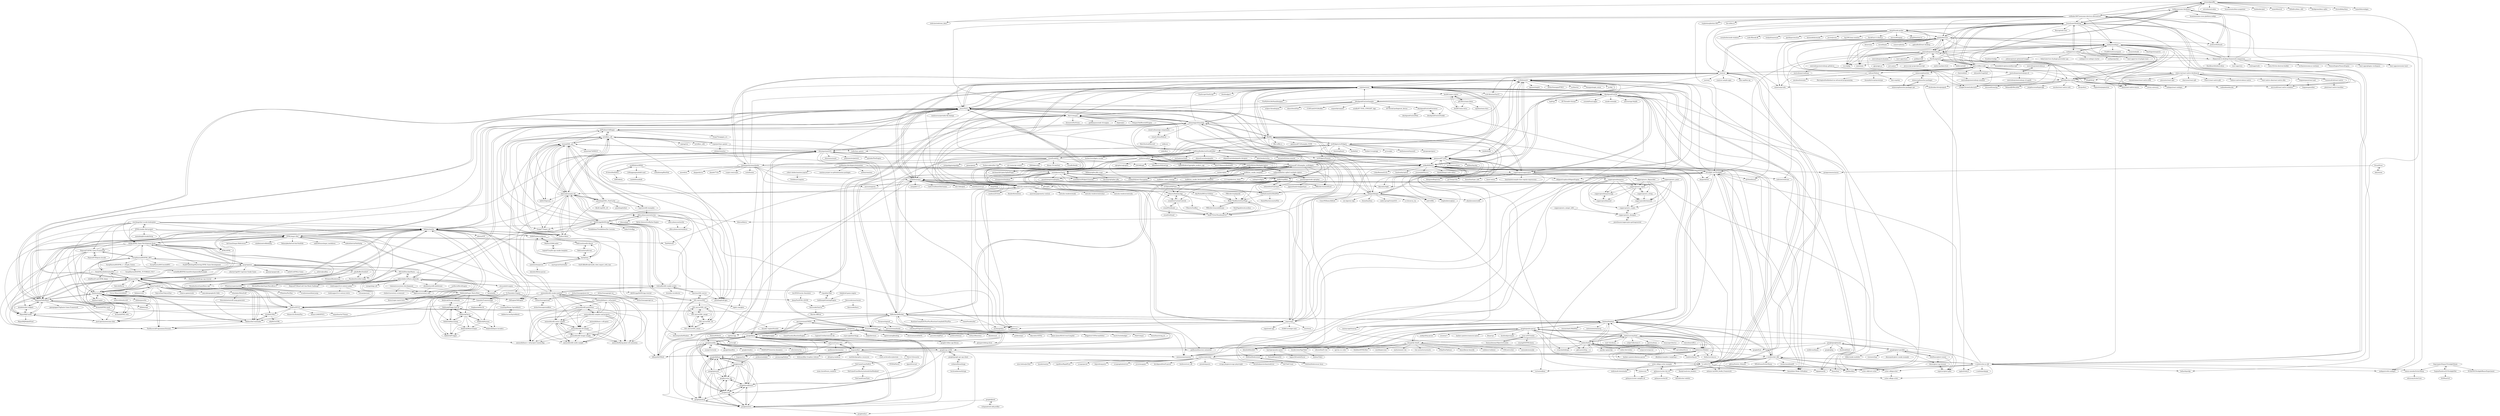digraph G {
"cztomsik/graffiti" -> "webview/webview_deno" ["e"=1]
"cztomsik/graffiti" -> "astrodon/astrodon" ["e"=1]
"cztomsik/graffiti" -> "lucacasonato/deno-puppeteer" ["e"=1]
"cztomsik/graffiti" -> "linebender/piet" ["e"=1]
"cztomsik/graffiti" -> "styfle/awesome-desktop-js"
"cztomsik/graffiti" -> "maierfelix/nvk" ["e"=1]
"cztomsik/graffiti" -> "littledivy/deno_sdl2" ["e"=1]
"cztomsik/graffiti" -> "branchseer/DeskGap"
"cztomsik/graffiti" -> "dyedgreen/deno-sqlite" ["e"=1]
"cztomsik/graffiti" -> "christolliday/limn" ["e"=1]
"cztomsik/graffiti" -> "maierfelix/webgpu" ["e"=1]
"nodegui/nodegui" -> "nodegui/react-nodegui" ["e"=1]
"nodegui/nodegui" -> "neutralinojs/neutralinojs"
"nodegui/nodegui" -> "kusti8/proton-native"
"nodegui/nodegui" -> "vercel/pkg" ["e"=1]
"nodegui/nodegui" -> "nodegui/svelte-nodegui" ["e"=1]
"nodegui/nodegui" -> "nodegui/vue-nodegui"
"nodegui/nodegui" -> "nexe/nexe" ["e"=1]
"nodegui/nodegui" -> "GoogleChromeLabs/carlo" ["e"=1]
"nodegui/nodegui" -> "FredKSchott/snowpack" ["e"=1]
"nodegui/nodegui" -> "AssemblyScript/assemblyscript" ["e"=1]
"nodegui/nodegui" -> "evanw/esbuild" ["e"=1]
"nodegui/nodegui" -> "microsoft/react-native-windows" ["e"=1]
"nodegui/nodegui" -> "vadimdemedes/ink" ["e"=1]
"nodegui/nodegui" -> "Raathigesh/majestic" ["e"=1]
"nodegui/nodegui" -> "revery-ui/revery" ["e"=1]
"idea4good/GuiLite" -> "idea4good/GuiLiteSamples"
"idea4good/GuiLite" -> "lvgl/lvgl" ["e"=1]
"idea4good/GuiLite" -> "zlgopen/awtk" ["e"=1]
"idea4good/GuiLite" -> "Immediate-Mode-UI/Nuklear" ["e"=1]
"idea4good/GuiLite" -> "vurtun/nuklear" ["e"=1]
"idea4good/GuiLite" -> "cycfi/elements"
"idea4good/GuiLite" -> "cnjinhao/nana"
"idea4good/GuiLite" -> "RT-Thread/rt-thread" ["e"=1]
"idea4good/GuiLite" -> "armink/EasyLogger" ["e"=1]
"idea4good/GuiLite" -> "lc-soft/LCUI"
"idea4good/GuiLite" -> "tboox/tbox" ["e"=1]
"idea4good/GuiLite" -> "xmake-io/xmake" ["e"=1]
"idea4good/GuiLite" -> "yhirose/cpp-httplib" ["e"=1]
"idea4good/GuiLite" -> "duilib/duilib" ["e"=1]
"idea4good/GuiLite" -> "andlabs/libui" ["e"=1]
"kusti8/proton-native" -> "mimecorg/vuido" ["e"=1]
"kusti8/proton-native" -> "microsoft/react-native-windows" ["e"=1]
"kusti8/proton-native" -> "nodegui/react-nodegui" ["e"=1]
"kusti8/proton-native" -> "RelaxedJS/ReLaXed" ["e"=1]
"kusti8/proton-native" -> "ptmt/react-native-macos" ["e"=1]
"kusti8/proton-native" -> "jorgebucaran/hyperapp" ["e"=1]
"kusti8/proton-native" -> "necolas/react-native-web" ["e"=1]
"kusti8/proton-native" -> "facebookarchive/prepack" ["e"=1]
"kusti8/proton-native" -> "doczjs/docz" ["e"=1]
"kusti8/proton-native" -> "Popmotion/popmotion" ["e"=1]
"kusti8/proton-native" -> "nodegui/nodegui"
"kusti8/proton-native" -> "vadimdemedes/ink" ["e"=1]
"kusti8/proton-native" -> "GoogleChromeLabs/carlo" ["e"=1]
"kusti8/proton-native" -> "revery-ui/revery" ["e"=1]
"kusti8/proton-native" -> "microsoft/reactxp" ["e"=1]
"wxMaxima-developers/wxmaxima" -> "andrejv/maxima"
"wxMaxima-developers/wxmaxima" -> "robert-dodier/maxima-jupyter"
"wxMaxima-developers/wxmaxima" -> "maxima-project-on-github/maxima-packages"
"wxMaxima-developers/wxmaxima" -> "grzegorzmazur/yacas"
"wxMaxima-developers/wxmaxima" -> "wxIshiko/wxCharts"
"wxWidgets/wxWidgets" -> "wxFormBuilder/wxFormBuilder"
"wxWidgets/wxWidgets" -> "wxWidgets/Phoenix" ["e"=1]
"wxWidgets/wxWidgets" -> "eranif/codelite"
"wxWidgets/wxWidgets" -> "glfw/glfw" ["e"=1]
"wxWidgets/wxWidgets" -> "pocoproject/poco" ["e"=1]
"wxWidgets/wxWidgets" -> "cnjinhao/nana"
"wxWidgets/wxWidgets" -> "boostorg/boost" ["e"=1]
"wxWidgets/wxWidgets" -> "fmtlib/fmt" ["e"=1]
"wxWidgets/wxWidgets" -> "SFML/SFML" ["e"=1]
"wxWidgets/wxWidgets" -> "fltk/fltk"
"wxWidgets/wxWidgets" -> "duilib/duilib" ["e"=1]
"wxWidgets/wxWidgets" -> "cycfi/elements"
"wxWidgets/wxWidgets" -> "weidai11/cryptopp" ["e"=1]
"wxWidgets/wxWidgets" -> "g-truc/glm" ["e"=1]
"wxWidgets/wxWidgets" -> "leethomason/tinyxml2" ["e"=1]
"eranif/codelite" -> "wxWidgets/wxWidgets"
"eranif/codelite" -> "wxFormBuilder/wxFormBuilder"
"eranif/codelite" -> "geany/geany" ["e"=1]
"eranif/codelite" -> "cnjinhao/nana"
"eranif/codelite" -> "cppit/jucipp" ["e"=1]
"eranif/codelite" -> "Embarcadero/Dev-Cpp" ["e"=1]
"eranif/codelite" -> "qt-creator/qt-creator" ["e"=1]
"eranif/codelite" -> "KDE/kdevelop" ["e"=1]
"eranif/codelite" -> "ultimatepp/ultimatepp"
"eranif/codelite" -> "Alexey-T/CudaText" ["e"=1]
"eranif/codelite" -> "fltk/fltk"
"eranif/codelite" -> "nigels-com/glew" ["e"=1]
"eranif/codelite" -> "visualfc/liteide" ["e"=1]
"eranif/codelite" -> "notepadqq/notepadqq" ["e"=1]
"eranif/codelite" -> "GNOME/gtk" ["e"=1]
"neutralinojs/neutralinojs" -> "nodegui/nodegui"
"neutralinojs/neutralinojs" -> "Elanis/web-to-desktop-framework-comparison"
"neutralinojs/neutralinojs" -> "branchseer/DeskGap"
"neutralinojs/neutralinojs" -> "neutralinojs/evaluation"
"neutralinojs/neutralinojs" -> "pojala/electrino"
"neutralinojs/neutralinojs" -> "kusti8/proton-native"
"neutralinojs/neutralinojs" -> "webview/webview" ["e"=1]
"neutralinojs/neutralinojs" -> "nodegui/react-nodegui" ["e"=1]
"neutralinojs/neutralinojs" -> "tauri-apps/tauri" ["e"=1]
"neutralinojs/neutralinojs" -> "GoogleChromeLabs/carlo" ["e"=1]
"neutralinojs/neutralinojs" -> "vercel/pkg" ["e"=1]
"neutralinojs/neutralinojs" -> "ultralight-ux/Ultralight"
"neutralinojs/neutralinojs" -> "nexe/nexe" ["e"=1]
"neutralinojs/neutralinojs" -> "NerdLang/nerd"
"neutralinojs/neutralinojs" -> "pubkey/rxdb" ["e"=1]
"google/gumbo-parser" -> "lazytiger/gumbo-query"
"google/gumbo-parser" -> "lexborisov/myhtml"
"google/gumbo-parser" -> "hackers-painters/katana-parser"
"google/gumbo-parser" -> "litehtml/litehtml"
"google/gumbo-parser" -> "tracy-e/OCGumbo"
"google/gumbo-parser" -> "lexbor/lexbor"
"google/gumbo-parser" -> "htacg/tidy-html5"
"google/gumbo-parser" -> "lexborisov/Modest"
"google/gumbo-parser" -> "memononen/nanovg" ["e"=1]
"google/gumbo-parser" -> "svaarala/duktape" ["e"=1]
"google/gumbo-parser" -> "nodejs/http-parser" ["e"=1]
"google/gumbo-parser" -> "cesanta/v7" ["e"=1]
"google/gumbo-parser" -> "hackers-painters/samurai-native" ["e"=1]
"google/gumbo-parser" -> "libcpr/cpr" ["e"=1]
"google/gumbo-parser" -> "facebook/proxygen" ["e"=1]
"mikke89/RmlUi" -> "cycfi/elements"
"mikke89/RmlUi" -> "ultralight-ux/Ultralight"
"mikke89/RmlUi" -> "guillaumeblanc/ozz-animation" ["e"=1]
"mikke89/RmlUi" -> "litehtml/litehtml"
"mikke89/RmlUi" -> "libRocket/libRocket"
"mikke89/RmlUi" -> "ThePhD/sol2" ["e"=1]
"mikke89/RmlUi" -> "DiligentGraphics/DiligentEngine" ["e"=1]
"mikke89/RmlUi" -> "LukasBanana/LLGL" ["e"=1]
"mikke89/RmlUi" -> "Immediate-Mode-UI/Nuklear" ["e"=1]
"mikke89/RmlUi" -> "bombomby/optick" ["e"=1]
"mikke89/RmlUi" -> "skypjack/entt" ["e"=1]
"mikke89/RmlUi" -> "jrouwe/JoltPhysics" ["e"=1]
"mikke89/RmlUi" -> "sammycage/lunasvg" ["e"=1]
"mikke89/RmlUi" -> "thedmd/imgui-node-editor" ["e"=1]
"mikke89/RmlUi" -> "bkaradzic/bgfx" ["e"=1]
"ultralight-ux/Ultralight" -> "mikke89/RmlUi"
"ultralight-ux/Ultralight" -> "ImVexed/muon" ["e"=1]
"ultralight-ux/Ultralight" -> "litehtml/litehtml"
"ultralight-ux/Ultralight" -> "c-smile/sciter-sdk"
"ultralight-ux/Ultralight" -> "cycfi/elements"
"ultralight-ux/Ultralight" -> "bkaradzic/bgfx" ["e"=1]
"ultralight-ux/Ultralight" -> "memononen/nanovg" ["e"=1]
"ultralight-ux/Ultralight" -> "lc-soft/LCUI"
"ultralight-ux/Ultralight" -> "libRocket/libRocket"
"ultralight-ux/Ultralight" -> "DiligentGraphics/DiligentEngine" ["e"=1]
"ultralight-ux/Ultralight" -> "Immediate-Mode-UI/Nuklear" ["e"=1]
"ultralight-ux/Ultralight" -> "wjakob/nanogui"
"ultralight-ux/Ultralight" -> "guillaumeblanc/ozz-animation" ["e"=1]
"ultralight-ux/Ultralight" -> "skypjack/entt" ["e"=1]
"ultralight-ux/Ultralight" -> "webview/webview" ["e"=1]
"fltk/fltk" -> "fltk-rs/fltk-rs" ["e"=1]
"fltk/fltk" -> "cnjinhao/nana"
"fltk/fltk" -> "wxWidgets/wxWidgets"
"fltk/fltk" -> "ultimatepp/ultimatepp"
"fltk/fltk" -> "gammasoft71/xtd"
"fltk/fltk" -> "cycfi/elements"
"fltk/fltk" -> "gammasoft71/Examples_FLTK" ["e"=1]
"fltk/fltk" -> "Immediate-Mode-UI/Nuklear" ["e"=1]
"fltk/fltk" -> "GNOME/gtk" ["e"=1]
"fltk/fltk" -> "rxi/microui" ["e"=1]
"fltk/fltk" -> "texus/TGUI"
"fltk/fltk" -> "cegui/cegui"
"fltk/fltk" -> "mitsuba-renderer/nanogui"
"fltk/fltk" -> "wjakob/nanogui"
"fltk/fltk" -> "idea4good/GuiLite"
"SFML/SFML-Game-Development-Book" -> "SFML/imgui-sfml"
"SFML/SFML-Game-Development-Book" -> "SFML/SFML" ["e"=1]
"SFML/SFML-Game-Development-Book" -> "Bromeon/Thor"
"SFML/SFML-Game-Development-Book" -> "SurajSharma90/SFML_RPG"
"SFML/SFML-Game-Development-Book" -> "Krozark/SFML-book"
"SFML/SFML-Game-Development-Book" -> "fallahn/tmxlite"
"SFML/SFML-Game-Development-Book" -> "TankOs/SFGUI"
"SFML/SFML-Game-Development-Book" -> "texus/TGUI"
"SFML/SFML-Game-Development-Book" -> "EmilyMansfield/citybuilder"
"SFML/SFML-Game-Development-Book" -> "jsyqrt/games"
"SFML/SFML-Game-Development-Book" -> "fallahn/xygine"
"SFML/SFML-Game-Development-Book" -> "Hapaxia/SelbaWard"
"SFML/SFML-Game-Development-Book" -> "PacktPublishing/Mastering-SFML-Game-Development"
"SFML/SFML-Game-Development-Book" -> "MiguelMJ/Candle"
"SFML/SFML-Game-Development-Book" -> "Hopson97/SFML-Game-Framework"
"jsyqrt/games" -> "SurajSharma90/SFML_RPG"
"jsyqrt/games" -> "johnBuffer/ZombieV"
"jsyqrt/games" -> "SFML/SFML-Game-Development-Book"
"jsyqrt/games" -> "Bromeon/Thor"
"jsyqrt/games" -> "ParadoxZero/sfml-snake"
"jsyqrt/games" -> "jakowskidev/uMario_Jakowski"
"jsyqrt/games" -> "udacity/CppND-Capstone-Snake-Game" ["e"=1]
"jsyqrt/games" -> "PfAndrey/supermariohd"
"jsyqrt/games" -> "EmilyMansfield/citybuilder"
"jsyqrt/games" -> "gameprogcpp/code" ["e"=1]
"jsyqrt/games" -> "JuDelCo/SFML2-Game"
"jsyqrt/games" -> "MiguelMJ/Candle"
"jsyqrt/games" -> "sschellhoff/SFMLGameDevelopmentByExample"
"jsyqrt/games" -> "MitchellSternke/Mario"
"gammasoft71/xtd" -> "cycfi/elements"
"gammasoft71/xtd" -> "ultimatepp/ultimatepp"
"gammasoft71/xtd" -> "texus/TGUI"
"gammasoft71/xtd" -> "hikogui/hikogui"
"gammasoft71/xtd" -> "cnjinhao/nana"
"gammasoft71/xtd" -> "copperspice/copperspice"
"gammasoft71/xtd" -> "AshampooSystems/boden"
"gammasoft71/xtd" -> "gammasoft71/Examples_wxWidgets"
"gammasoft71/xtd" -> "stephenberry/glaze" ["e"=1]
"gammasoft71/xtd" -> "aui-framework/aui" ["e"=1]
"gammasoft71/xtd" -> "ned14/llfio" ["e"=1]
"gammasoft71/xtd" -> "i42output/neoGFX"
"gammasoft71/xtd" -> "felixguendling/cista" ["e"=1]
"gammasoft71/xtd" -> "mikke89/RmlUi"
"gammasoft71/xtd" -> "kelbon/AnyAny" ["e"=1]
"AshampooSystems/boden" -> "gammasoft71/xtd"
"AshampooSystems/boden" -> "cycfi/elements"
"AshampooSystems/boden" -> "cnjinhao/nana"
"AshampooSystems/boden" -> "mitsuba-renderer/nanogui"
"AshampooSystems/boden" -> "skypjack/uvw" ["e"=1]
"AshampooSystems/boden" -> "daniele77/cli" ["e"=1]
"AshampooSystems/boden" -> "copperspice/copperspice"
"AshampooSystems/boden" -> "blend2d/blend2d" ["e"=1]
"AshampooSystems/boden" -> "scapix-com/scapix" ["e"=1]
"AshampooSystems/boden" -> "wjakob/nanogui"
"AshampooSystems/boden" -> "mosra/magnum" ["e"=1]
"AshampooSystems/boden" -> "yue/yue"
"AshampooSystems/boden" -> "cppit/jucipp" ["e"=1]
"AshampooSystems/boden" -> "ruslo/hunter" ["e"=1]
"AshampooSystems/boden" -> "emweb/wt" ["e"=1]
"google/gtest-parallel" -> "nholthaus/gtest-runner"
"google/gtest-parallel" -> "ospector/gtest-gbar"
"google/gtest-parallel" -> "kinow/gtest-tap-listener"
"google/gtest-parallel" -> "bilke/cmake-modules" ["e"=1]
"google/gtest-parallel" -> "google/googlemock"
"google/gtest-parallel" -> "vmware/chap"
"google/gtest-parallel" -> "dmonopoly/gtest-cmake-example" ["e"=1]
"gammasoft71/Examples_wxWidgets" -> "wxIshiko/wxWidgetsTutorials"
"gammasoft71/Examples_wxWidgets" -> "wxIshiko/wxCharts"
"gammasoft71/Examples_wxWidgets" -> "utelle/wxpdfdoc"
"gammasoft71/Examples_wxWidgets" -> "lszl84/wx_cmake_template"
"gammasoft71/Examples_wxWidgets" -> "PBfordev/wxAutoExcel"
"gammasoft71/Examples_wxWidgets" -> "gammasoft71/xtd"
"chaficnajjar/21st-century-pong" -> "chaficnajjar/21st-century-tetris"
"chaficnajjar/21st-century-pong" -> "schuay/pacman"
"hikogui/hikogui" -> "gammasoft71/xtd"
"hikogui/hikogui" -> "mdavisprog/OctaneGUI" ["e"=1]
"hikogui/hikogui" -> "cycfi/elements"
"hikogui/hikogui" -> "ned14/llfio" ["e"=1]
"hikogui/hikogui" -> "uni-algo/uni-algo" ["e"=1]
"hikogui/hikogui" -> "foonathan/lexy" ["e"=1]
"hikogui/hikogui" -> "liblava/liblava" ["e"=1]
"hikogui/hikogui" -> "texus/TGUI"
"hikogui/hikogui" -> "eliaskosunen/scnlib" ["e"=1]
"hikogui/hikogui" -> "stephenberry/glaze" ["e"=1]
"hikogui/hikogui" -> "i42output/neoGFX"
"hikogui/hikogui" -> "mikke89/RmlUi"
"hikogui/hikogui" -> "a-e-k/canvas_ity" ["e"=1]
"hikogui/hikogui" -> "jpbruyere/vkvg" ["e"=1]
"hikogui/hikogui" -> "ConorWilliams/libfork" ["e"=1]
"albin-johansson/centurion" -> "albin-johansson/tactile"
"albin-johansson/centurion" -> "libSDL2pp/libSDL2pp"
"albin-johansson/centurion" -> "albin-johansson/wanderer"
"albin-johansson/centurion" -> "jhasse/jngl" ["e"=1]
"albin-johansson/centurion" -> "Rythe-Interactive/Rythe-Engine" ["e"=1]
"albin-johansson/centurion" -> "liblava/liblava" ["e"=1]
"albin-johansson/centurion" -> "xissburg/edyn" ["e"=1]
"xyproto/sdl2-examples" -> "mozeal/SDL_gui"
"xyproto/sdl2-examples" -> "albin-johansson/centurion"
"TankOs/SFGUI" -> "Bromeon/Thor"
"TankOs/SFGUI" -> "texus/TGUI"
"TankOs/SFGUI" -> "SFML/imgui-sfml"
"TankOs/SFGUI" -> "Hapaxia/SelbaWard"
"TankOs/SFGUI" -> "fallahn/sfml-tmxloader"
"TankOs/SFGUI" -> "MiguelMJ/Candle"
"TankOs/SFGUI" -> "billyquith/GWork"
"TankOs/SFGUI" -> "222464/LTBL2"
"TankOs/SFGUI" -> "fallahn/xygine"
"TankOs/SFGUI" -> "fallahn/tmxlite"
"TankOs/SFGUI" -> "miguelmartin75/anax" ["e"=1]
"TankOs/SFGUI" -> "Yelnats321/EntityPlus" ["e"=1]
"TankOs/SFGUI" -> "binary1248/SFNUL"
"TankOs/SFGUI" -> "SFML/SFML-Game-Development-Book"
"TankOs/SFGUI" -> "libRocket/libRocket"
"rushter/selectolax" -> "lexborisov/Modest"
"rushter/selectolax" -> "scrapy/parsel" ["e"=1]
"rushter/selectolax" -> "daijro/hrequests" ["e"=1]
"rushter/selectolax" -> "lexbor/lexbor"
"rushter/selectolax" -> "scrapinghub/extruct" ["e"=1]
"rushter/selectolax" -> "jcrist/msgspec" ["e"=1]
"rushter/selectolax" -> "kovidgoyal/html5-parser" ["e"=1]
"rushter/selectolax" -> "lexiforest/curl_cffi" ["e"=1]
"rushter/selectolax" -> "jawah/niquests" ["e"=1]
"rushter/selectolax" -> "scrapy-plugins/scrapy-playwright" ["e"=1]
"rushter/selectolax" -> "ultrafunkamsterdam/nodriver" ["e"=1]
"rushter/selectolax" -> "0x676e67/rnet" ["e"=1]
"rushter/selectolax" -> "miso-belica/jusText" ["e"=1]
"rushter/selectolax" -> "hynek/stamina" ["e"=1]
"rushter/selectolax" -> "rapidfuzz/RapidFuzz" ["e"=1]
"lexbor/lexbor" -> "lexborisov/Modest"
"lexbor/lexbor" -> "lexborisov/myhtml"
"lexbor/lexbor" -> "litehtml/litehtml"
"lexbor/lexbor" -> "google/gumbo-parser"
"lexbor/lexbor" -> "quickjs-ng/quickjs" ["e"=1]
"lexbor/lexbor" -> "mikke89/RmlUi"
"lexbor/lexbor" -> "rushter/selectolax"
"lexbor/lexbor" -> "blend2d/blend2d" ["e"=1]
"lexbor/lexbor" -> "webui-dev/webui" ["e"=1]
"lexbor/lexbor" -> "uriparser/uriparser" ["e"=1]
"lexbor/lexbor" -> "jpbruyere/vkvg" ["e"=1]
"lexbor/lexbor" -> "svaarala/duktape" ["e"=1]
"lexbor/lexbor" -> "randrew/layout" ["e"=1]
"lexbor/lexbor" -> "lc-soft/LCUI"
"lexbor/lexbor" -> "servo/html5ever" ["e"=1]
"branchseer/DeskGap" -> "pojala/electrino"
"branchseer/DeskGap" -> "styfle/awesome-desktop-js"
"branchseer/DeskGap" -> "jscherer92/Quark"
"branchseer/DeskGap" -> "neutralinojs/neutralinojs"
"branchseer/DeskGap" -> "GoogleChromeLabs/carlo" ["e"=1]
"branchseer/DeskGap" -> "nodegui/nodegui"
"branchseer/DeskGap" -> "parro-it/libui-node"
"branchseer/DeskGap" -> "Boscop/web-view" ["e"=1]
"branchseer/DeskGap" -> "cztomsik/graffiti"
"branchseer/DeskGap" -> "yue/yue"
"branchseer/DeskGap" -> "nodegui/vue-nodegui"
"branchseer/DeskGap" -> "mimecorg/vuido" ["e"=1]
"branchseer/DeskGap" -> "revery-ui/revery" ["e"=1]
"branchseer/DeskGap" -> "pmq20/node-packer"
"branchseer/DeskGap" -> "kusti8/proton-native"
"idea4good/GuiLiteSamples" -> "idea4good/GuiLite"
"idea4good/GuiLiteSamples" -> "idea4good/GuiLitePreviewer"
"idea4good/GuiLiteSamples" -> "idea4good/GuiLiteToolkit"
"idea4good/GuiLiteSamples" -> "MyGUI/mygui"
"idea4good/GuiLiteSamples" -> "canpool/qtcanpool" ["e"=1]
"idea4good/GuiLiteSamples" -> "armfly/H7-TOOL_STM32H7_App" ["e"=1]
"idea4good/GuiLiteSamples" -> "cnjinhao/nana"
"idea4good/GuiLiteSamples" -> "zlgopen/awtk" ["e"=1]
"idea4good/GuiLiteSamples" -> "RT-Thread-packages/at_device" ["e"=1]
"idea4good/GuiLiteSamples" -> "texus/TGUI"
"idea4good/GuiLiteSamples" -> "eclipse-threadx/guix" ["e"=1]
"idea4good/GuiLiteSamples" -> "skiars/SerialTool" ["e"=1]
"idea4good/GuiLiteSamples" -> "CURTLab/LVGLBuilder" ["e"=1]
"rewrking/sfml-vscode-boilerplate" -> "SFML/cmake-sfml-project"
"rewrking/sfml-vscode-boilerplate" -> "Bromeon/Thor"
"rewrking/sfml-vscode-boilerplate" -> "PfAndrey/supermariohd"
"rewrking/sfml-vscode-boilerplate" -> "Hopson97/SFML-Game-Framework"
"rewrking/sfml-vscode-boilerplate" -> "SFML/SFML-Game-Development-Book"
"rewrking/sfml-vscode-boilerplate" -> "Hapaxia/SelbaWard"
"rewrking/sfml-vscode-boilerplate" -> "SFML/imgui-sfml"
"rewrking/sfml-vscode-boilerplate" -> "fallahn/tmxlite"
"rewrking/sfml-vscode-boilerplate" -> "Is-Daouda/is-Engine"
"rewrking/sfml-vscode-boilerplate" -> "fallahn/xygine"
"SurajSharma90/SFML_RPG" -> "SurajSharma90/SFML_C-_Simple_Games"
"SurajSharma90/SFML_RPG" -> "jsyqrt/games"
"SurajSharma90/SFML_RPG" -> "sschellhoff/SFMLGameDevelopmentByExample"
"SurajSharma90/SFML_RPG" -> "EmilyMansfield/citybuilder"
"SurajSharma90/SFML_RPG" -> "PacktPublishing/Mastering-SFML-Game-Development"
"SurajSharma90/SFML_RPG" -> "Hopson97/SFML-Game-Framework"
"SurajSharma90/SFML_RPG" -> "SFML/SFML-Game-Development-Book"
"SurajSharma90/SFML_RPG" -> "SurajSharma90/ConsoleRPG"
"SurajSharma90/SFML_RPG" -> "Krozark/SFML-utils"
"tracy-e/OCGumbo" -> "thomasdenney/ObjectiveGumbo"
"tracy-e/OCGumbo" -> "siuying/IGHTMLQuery"
"wxMEdit/wxMEdit" -> "EUA/wxHexEditor"
"wxMEdit/wxMEdit" -> "LiMinggang/madedit-mod"
"wxMEdit/wxMEdit" -> "wxIshiko/wxCharts"
"wxMEdit/wxMEdit" -> "stefankueng/BowPad" ["e"=1]
"thomasdenney/ObjectiveGumbo" -> "tracy-e/OCGumbo"
"aminosbh/sdl2-cmake-modules" -> "aminosbh/sdl2-pointerless"
"aminosbh/sdl2-cmake-modules" -> "aminosbh/sdl2-samples-and-projects"
"aminosbh/sdl2-cmake-modules" -> "aminosbh/sdl2-mixer-sample"
"aminosbh/sdl2-cmake-modules" -> "aminosbh/flying-plane-sdl-animation"
"aminosbh/sdl2-cmake-modules" -> "aminosbh/sdl2-ttf-sample"
"aminosbh/sdl2-cmake-modules" -> "aminosbh/sdl2-image-sample"
"aminosbh/sdl2-cmake-modules" -> "aminosbh/basic-c-sdl-project-tunisia-flag"
"aminosbh/sdl2-cmake-modules" -> "tcbrindle/sdl2-cmake-scripts"
"aminosbh/sdl2-cmake-modules" -> "aminosbh/sdl2-audio-sample"
"aminosbh/sdl2-cmake-modules" -> "aminosbh/basic-c-sdl-project"
"aminosbh/sdl2-cmake-modules" -> "albin-johansson/centurion"
"aminosbh/sdl2-cmake-modules" -> "mozeal/SDL_gui"
"fricas/fricas" -> "daly/axiom"
"fricas/fricas" -> "grzegorzmazur/yacas"
"T-Rex/wxModularApp" -> "Anil8753/wxThumbnailCtrl"
"T-Rex/wxModularApp" -> "eranif/wxCustomControls"
"T-Rex/wxModularApp" -> "T-Rex/wxToolBox"
"Hopson97/SFML-Game-Framework" -> "Hopson97/Hopson-Arcade"
"Hopson97/SFML-Game-Framework" -> "fallahn/xygine"
"Hopson97/SFML-Game-Framework" -> "SurajSharma90/SFML_RPG"
"Hopson97/SFML-Game-Framework" -> "TheMaverickProgrammer/Swoosh"
"Hopson97/SFML-Game-Framework" -> "fallahn/tmxlite"
"Hopson97/SFML-Game-Framework" -> "Hapaxia/SelbaWard"
"Hopson97/SFML-Game-Framework" -> "fallahn/crogine"
"Hopson97/Hopson-Arcade" -> "Hopson97/SFML-Game-Framework"
"neutralinojs/evaluation" -> "neutralinojs/neutralinojs"
"fallahn/crogine" -> "fallahn/xygine"
"fallahn/crogine" -> "fallahn/osgc"
"libSDL2pp/libSDL2pp" -> "libSDL2pp/libSDL2pp-tutorial"
"libSDL2pp/libSDL2pp" -> "albin-johansson/centurion"
"libSDL2pp/libSDL2pp" -> "tcbrindle/sdl2-cmake-scripts"
"libSDL2pp/libSDL2pp" -> "grimfang4/sdl-gpu" ["e"=1]
"libSDL2pp/libSDL2pp" -> "SDL-mirror/SDL"
"libSDL2pp/libSDL2pp" -> "fallahn/tmxlite"
"libSDL2pp/libSDL2pp" -> "dalerank/nanogui-sdl"
"libSDL2pp/libSDL2pp" -> "Tyyppi77/imgui_sdl"
"libSDL2pp/libSDL2pp" -> "aminosbh/sdl2-cmake-modules"
"libSDL2pp/libSDL2pp" -> "mika314/sdlpp"
"libSDL2pp/libSDL2pp" -> "actsl/kiss_sdl"
"libSDL2pp/libSDL2pp" -> "mozeal/SDL_gui"
"libSDL2pp/libSDL2pp" -> "alexdantas/sdl2-platformer"
"libSDL2pp/libSDL2pp" -> "Twinklebear/TwinklebearDev-Lessons"
"libSDL2pp/libSDL2pp" -> "texus/TGUI"
"styfle/awesome-desktop-js" -> "jscherer92/Quark"
"styfle/awesome-desktop-js" -> "branchseer/DeskGap"
"styfle/awesome-desktop-js" -> "parro-it/libui-node"
"styfle/awesome-desktop-js" -> "bcoe/awesome-cross-platform-nodejs" ["e"=1]
"styfle/awesome-desktop-js" -> "cztomsik/graffiti"
"styfle/awesome-desktop-js" -> "sudhakar3697/awesome-electron-alternatives"
"fallahn/sfml-tmxloader" -> "222464/LTBL2"
"fallahn/sfml-tmxloader" -> "fallahn/tmxlite"
"fallahn/sfml-tmxloader" -> "fallahn/xygine"
"fallahn/sfml-tmxloader" -> "TheMaverickProgrammer/Swoosh"
"fallahn/sfml-tmxloader" -> "Bromeon/Thor"
"longseespace/react-qml" -> "longseespace/ben"
"Is-Daouda/is-Engine" -> "TheMaverickProgrammer/Swoosh"
"Is-Daouda/is-Engine" -> "GamedevFramework/gf"
"Is-Daouda/is-Engine" -> "ArthurSonzogni/smk"
"NotCamelCase/RasterizationInOneWeekend" -> "NotCamelCase/Tyler"
"NotCamelCase/RasterizationInOneWeekend" -> "NotCamelCase/SoftLit"
"carlbirch/BirchEngine" -> "JIghtuse/cavestory-sdl2"
"utelle/SQLite3MultipleCiphers" -> "utelle/wxsqlite3"
"utelle/SQLite3MultipleCiphers" -> "resilar/sqleet"
"utelle/SQLite3MultipleCiphers" -> "m4heshd/better-sqlite3-multiple-ciphers"
"utelle/SQLite3MultipleCiphers" -> "rindeal/SQLite3-Encryption"
"utelle/SQLite3MultipleCiphers" -> "devbean/QtCipherSqlitePlugin" ["e"=1]
"utelle/SQLite3MultipleCiphers" -> "Willena/sqlite-jdbc-crypt"
"alexdantas/sdl2-platformer" -> "JIghtuse/cavestory-sdl2"
"daly/axiom" -> "fricas/fricas"
"PfAndrey/supermariohd" -> "PfAndrey/PacMan"
"PfAndrey/supermariohd" -> "Kofybrek/Super-Mario-Bros"
"PfAndrey/supermariohd" -> "evanbowman/blind-jump" ["e"=1]
"PfAndrey/supermariohd" -> "jakowskidev/uMario_Jakowski"
"journeyapps/node-sqlcipher" -> "m4heshd/better-sqlite3-multiple-ciphers"
"journeyapps/node-sqlcipher" -> "jaganathanb/vilaippattiyal"
"lazytiger/gumbo-query" -> "google/gumbo-parser"
"lazytiger/gumbo-query" -> "lagner/QGumboParser"
"lazytiger/gumbo-query" -> "TechnikEmpire/GQ"
"resilar/sqleet" -> "utelle/SQLite3MultipleCiphers"
"resilar/sqleet" -> "utelle/wxsqlite3"
"resilar/sqleet" -> "rindeal/SQLite3-Encryption"
"mobius3/kiwi" -> "actsl/kiss_sdl"
"mobius3/kiwi" -> "mozeal/SDL_gui"
"mobius3/kiwi" -> "dalerank/nanogui-sdl"
"ArthurSonzogni/smk" -> "ArthurSonzogni/smkflow"
"Tyyppi77/imgui_sdl" -> "mobius3/kiwi"
"neutralinojs/neutralinojs.github.io" -> "neutralinojs/neutralinojs-cli"
"neutralinojs/neutralinojs.github.io" -> "neutralinojs/neutralinojs-minimal"
"neutralinojs/neutralinojs.github.io" -> "neutralinojs/roadmap"
"aminosbh/sdl2-samples-and-projects" -> "aminosbh/sdl2-pointerless"
"aminosbh/sdl2-samples-and-projects" -> "aminosbh/sdl2-ttf-sample"
"aminosbh/sdl2-samples-and-projects" -> "aminosbh/flying-plane-sdl-animation"
"aminosbh/sdl2-samples-and-projects" -> "aminosbh/basic-c-sdl-project-tunisia-flag"
"aminosbh/sdl2-samples-and-projects" -> "aminosbh/sdl2-cmake-modules"
"aminosbh/sdl2-samples-and-projects" -> "aminosbh/sdl2-mixer-sample"
"aminosbh/sdl2-samples-and-projects" -> "aminosbh/sdl2-audio-sample"
"aminosbh/sdl2-samples-and-projects" -> "aminosbh/sdl2-image-sample"
"aminosbh/sdl2-samples-and-projects" -> "aminosbh/basic-c-sdl-project"
"idea4good/GuiLitePreviewer" -> "idea4good/GuiLiteToolkit"
"idea4good/GuiLitePreviewer" -> "idea4good/GuiLiteWeb"
"aminosbh/basic-c-sdl-project" -> "aminosbh/basic-c-sdl-project-tunisia-flag"
"aminosbh/basic-c-sdl-project" -> "aminosbh/sdl2-audio-sample"
"aminosbh/basic-c-sdl-project" -> "aminosbh/flying-plane-sdl-animation"
"aminosbh/basic-c-sdl-project" -> "aminosbh/sdl2-mixer-sample"
"aminosbh/basic-c-sdl-project" -> "aminosbh/sdl2-image-sample"
"aminosbh/basic-c-sdl-project" -> "aminosbh/sdl2-ttf-sample"
"aminosbh/basic-c-sdl-project" -> "aminosbh/sdl2-pointerless"
"SSBMTonberry/tileson" -> "fallahn/tmxlite"
"SSBMTonberry/tileson" -> "baylej/tmx"
"SSBMTonberry/tileson" -> "Madour/LDtkLoader"
"SSBMTonberry/tileson" -> "RobLoach/raylib-tileson"
"jscherer92/Quark" -> "styfle/awesome-desktop-js"
"JustCaptcha/awesome-sfml" -> "MiguelMJ/Candle"
"LiMinggang/madedit-mod" -> "madedit/madedit"
"aminosbh/sdl2-mixer-sample" -> "aminosbh/sdl2-audio-sample"
"aminosbh/sdl2-mixer-sample" -> "aminosbh/flying-plane-sdl-animation"
"aminosbh/sdl2-mixer-sample" -> "aminosbh/basic-c-sdl-project-tunisia-flag"
"aminosbh/sdl2-mixer-sample" -> "aminosbh/sdl2-ttf-sample"
"aminosbh/sdl2-mixer-sample" -> "aminosbh/sdl2-image-sample"
"sciter-sdk/go-sciter-example" -> "enify/multi-downloader"
"sciter-sdk/go-sciter-example" -> "gxlmyacc/sciter-doc-zh"
"sciter-sdk/go-sciter-example" -> "gxlmyacc/sciter-samples-zh"
"eranif/wxCustomControls" -> "eranif/Notebook"
"eranif/wxCustomControls" -> "Anil8753/wxThumbnailCtrl"
"eranif/wxCustomControls" -> "T-Rex/wxModularApp"
"idea4good/GuiLiteToolkit" -> "idea4good/GuiLitePreviewer"
"copperspice/kitchensink" -> "copperspice/cs_crypto"
"mimecorg/launchui-packager" -> "mimecorg/launchui"
"mimecorg/launchui-packager" -> "mimecorg/launchui-packager-gui"
"mimecorg/launchui-packager-gui" -> "mimecorg/launchui-packager"
"aminosbh/basic-c-sdl-game" -> "aminosbh/sdl2-audio-sample"
"aminosbh/basic-c-sdl-game" -> "aminosbh/sdl2-ttf-sample"
"aminosbh/sdl2-image-sample" -> "aminosbh/sdl2-mixer-sample"
"aminosbh/sdl2-image-sample" -> "aminosbh/flying-plane-sdl-animation"
"aminosbh/sdl2-image-sample" -> "aminosbh/sdl2-audio-sample"
"aminosbh/sdl2-image-sample" -> "aminosbh/basic-c-sdl-project-tunisia-flag"
"aminosbh/sdl2-image-sample" -> "aminosbh/sdl2-ttf-sample"
"aminosbh/sdl2-ttf-sample" -> "aminosbh/sdl2-audio-sample"
"aminosbh/sdl2-ttf-sample" -> "aminosbh/flying-plane-sdl-animation"
"aminosbh/sdl2-ttf-sample" -> "aminosbh/sdl2-mixer-sample"
"aminosbh/sdl2-ttf-sample" -> "aminosbh/basic-c-sdl-project-tunisia-flag"
"aminosbh/sdl2-ttf-sample" -> "aminosbh/sdl2-image-sample"
"ramon-mendes/SciterSharp" -> "wdcossey/SciterCore"
"besh81/nana-extra" -> "besh81/nana-creator"
"ismail-yilmaz/upp-components" -> "ismail-yilmaz/Bobcat"
"T-Rex/wxToolBox" -> "Anil8753/wxThumbnailCtrl"
"janwilmans/copperspice-gettingstarted" -> "copperspice/cs_designer"
"mimecorg/launchui" -> "mimecorg/launchui-packager"
"mimecorg/launchui" -> "mimecorg/launchui-packager-gui"
"PBfordev/wxsysinfoframe" -> "Blake-Madden/wxStartPage"
"neutralinojs/neutralinojs-cli" -> "neutralinojs/neutralinojs-minimal"
"neutralinojs/neutralinojs-cli" -> "neutralinojs/neutralinojs-cli-appify"
"neutralinojs/neutralinojs-cli" -> "neutralinojs/neutralino.js"
"htacg/tidy-html5" -> "google/gumbo-parser"
"htacg/tidy-html5" -> "lexborisov/myhtml"
"htacg/tidy-html5" -> "beautifier/js-beautify" ["e"=1]
"htacg/tidy-html5" -> "validator/validator" ["e"=1]
"htacg/tidy-html5" -> "bruderstein/NppTidy2"
"htacg/tidy-html5" -> "CSSLint/csslint" ["e"=1]
"htacg/tidy-html5" -> "neomake/neomake" ["e"=1]
"htacg/tidy-html5" -> "othree/html5.vim" ["e"=1]
"htacg/tidy-html5" -> "ap/vim-css-color" ["e"=1]
"htacg/tidy-html5" -> "htmlhint/HTMLHint" ["e"=1]
"htacg/tidy-html5" -> "mozilla/persona" ["e"=1]
"htacg/tidy-html5" -> "mattn/emmet-vim" ["e"=1]
"htacg/tidy-html5" -> "vim-syntastic/syntastic" ["e"=1]
"htacg/tidy-html5" -> "h5bp/html5please" ["e"=1]
"htacg/tidy-html5" -> "lazytiger/gumbo-query"
"cnjinhao/nana" -> "cycfi/elements"
"cnjinhao/nana" -> "wjakob/nanogui"
"cnjinhao/nana" -> "gammasoft71/xtd"
"cnjinhao/nana" -> "texus/TGUI"
"cnjinhao/nana" -> "copperspice/copperspice"
"cnjinhao/nana" -> "ultimatepp/ultimatepp"
"cnjinhao/nana" -> "ChaiScript/ChaiScript" ["e"=1]
"cnjinhao/nana" -> "fltk/fltk"
"cnjinhao/nana" -> "lc-soft/LCUI"
"cnjinhao/nana" -> "wxWidgets/wxWidgets"
"cnjinhao/nana" -> "idea4good/GuiLite"
"cnjinhao/nana" -> "besh81/nana-creator"
"cnjinhao/nana" -> "rbock/sqlpp11" ["e"=1]
"cnjinhao/nana" -> "vczh-libraries/GacUI" ["e"=1]
"cnjinhao/nana" -> "hikogui/hikogui"
"nodegui/vue-nodegui" -> "nodegui/vue-nodegui-starter"
"nodegui/vue-nodegui" -> "nodegui/nodegui"
"nodegui/vue-nodegui" -> "nodegui/svelte-nodegui" ["e"=1]
"nodegui/vue-nodegui" -> "nodegui/packer" ["e"=1]
"nodegui/vue-nodegui" -> "tauri-apps/vue-cli-plugin-tauri" ["e"=1]
"nodegui/vue-nodegui" -> "branchseer/DeskGap"
"nodegui/vue-nodegui" -> "frandiox/vitedge" ["e"=1]
"nodegui/vue-nodegui" -> "juliomrqz/nuxt-optimized-images" ["e"=1]
"nodegui/vue-nodegui" -> "SolarLiner/vue-cli-plugin-prerender-spa"
"MitchellSternke/Mario" -> "MitchellSternke/SuperMarioBros-C" ["e"=1]
"MitchellSternke/Mario" -> "jakowskidev/uMario_Jakowski"
"MitchellSternke/Mario" -> "feresr/super-mario-bros"
"MitchellSternke/Mario" -> "PfAndrey/supermariohd"
"cegui/cegui" -> "cegui/ceed-cpp"
"cegui/cegui" -> "MyGUI/mygui"
"cegui/cegui" -> "texus/TGUI"
"cegui/cegui" -> "cppfw/ruis"
"cegui/cegui" -> "OGRECave/ogre-next" ["e"=1]
"cegui/cegui" -> "thunder-engine/thunder" ["e"=1]
"cegui/cegui" -> "mikke89/RmlUi"
"cegui/cegui" -> "libRocket/libRocket"
"cegui/cegui" -> "gammasoft71/xtd"
"cegui/cegui" -> "i42output/neoGFX"
"cegui/cegui" -> "cnjinhao/nana"
"cegui/cegui" -> "xissburg/edyn" ["e"=1]
"cegui/cegui" -> "soui3/soui" ["e"=1]
"litehtml/litehtml" -> "lexborisov/Modest"
"litehtml/litehtml" -> "mikke89/RmlUi"
"litehtml/litehtml" -> "litehtml/litebrowser"
"litehtml/litehtml" -> "lexbor/lexbor"
"litehtml/litehtml" -> "libRocket/libRocket"
"litehtml/litehtml" -> "ultralight-ux/Ultralight"
"litehtml/litehtml" -> "sammycage/lunasvg" ["e"=1]
"litehtml/litehtml" -> "randrew/layout" ["e"=1]
"litehtml/litehtml" -> "google/gumbo-parser"
"litehtml/litehtml" -> "litehtml/litebrowser-linux"
"litehtml/litehtml" -> "reesmichael1/WebWhir" ["e"=1]
"litehtml/litehtml" -> "memononen/nanovg" ["e"=1]
"litehtml/litehtml" -> "memononen/nanosvg" ["e"=1]
"litehtml/litehtml" -> "c-smile/sciter-sdk"
"litehtml/litehtml" -> "blend2d/blend2d" ["e"=1]
"abodelot/sfml-widgets" -> "MiguelMJ/Candle"
"abodelot/sfml-widgets" -> "Hapaxia/SelbaWard"
"EmilyMansfield/citybuilder" -> "EmilyMansfield/cpp-rpg-tutorial"
"EmilyMansfield/citybuilder" -> "slok/Box2D-and-SFML-demo"
"EmilyMansfield/citybuilder" -> "TheMaverickProgrammer/Swoosh"
"EmilyMansfield/citybuilder" -> "SurajSharma90/SFML_RPG"
"EmilyMansfield/citybuilder" -> "Bromeon/Thor"
"EmilyMansfield/citybuilder" -> "fallahn/xygine"
"EUA/wxHexEditor" -> "wxMEdit/wxMEdit"
"EUA/wxHexEditor" -> "KDE/okteta"
"MyGUI/mygui" -> "cegui/cegui"
"MyGUI/mygui" -> "texus/TGUI"
"MyGUI/mygui" -> "fruxo/turbobadger"
"MyGUI/mygui" -> "libRocket/libRocket"
"MyGUI/mygui" -> "JulNadeauCA/libagar"
"MyGUI/mygui" -> "ultimatepp/ultimatepp"
"MyGUI/mygui" -> "blueantst/DuiVision" ["e"=1]
"MyGUI/mygui" -> "cnjinhao/nana"
"MyGUI/mygui" -> "cycfi/elements"
"MyGUI/mygui" -> "godlikepanos/anki-3d-engine" ["e"=1]
"MyGUI/mygui" -> "libglui/glui"
"MyGUI/mygui" -> "mikke89/RmlUi"
"MyGUI/mygui" -> "cppfw/ruis"
"MyGUI/mygui" -> "PolygonTek/BlueshiftEngine" ["e"=1]
"MyGUI/mygui" -> "wjakob/nanogui"
"MiguelMJ/Candle" -> "Bromeon/Thor"
"MiguelMJ/Candle" -> "Hapaxia/SelbaWard"
"MiguelMJ/Candle" -> "MiguelMJ/MakeItPixel"
"MiguelMJ/Candle" -> "JustCaptcha/awesome-sfml"
"MiguelMJ/Candle" -> "abodelot/sfml-widgets"
"google/mathfu" -> "google/flatui"
"google/mathfu" -> "google/fplbase"
"google/mathfu" -> "google/motive"
"google/mathfu" -> "google/corgi"
"google/mathfu" -> "scoopr/vectorial"
"google/mathfu" -> "google/fruit" ["e"=1]
"google/mathfu" -> "google/breadboard"
"google/mathfu" -> "google/liquidfun" ["e"=1]
"google/mathfu" -> "google/pindrop"
"google/mathfu" -> "google/shaderc" ["e"=1]
"google/mathfu" -> "MADEAPPS/newton-dynamics" ["e"=1]
"google/mathfu" -> "guillaumeblanc/ozz-animation" ["e"=1]
"google/mathfu" -> "google/cpp-netlib"
"google/mathfu" -> "google/pienoon"
"google/mathfu" -> "nfrechette/rtm" ["e"=1]
"sudhakar3697/awesome-electron-alternatives" -> "Elanis/web-to-desktop-framework-comparison"
"sudhakar3697/awesome-electron-alternatives" -> "neutralinojs/neutralinojs"
"sudhakar3697/awesome-electron-alternatives" -> "styfle/awesome-desktop-js"
"sudhakar3697/awesome-electron-alternatives" -> "c-smile/sciter-js-sdk"
"sudhakar3697/awesome-electron-alternatives" -> "ImVexed/muon" ["e"=1]
"sudhakar3697/awesome-electron-alternatives" -> "pojala/electrino"
"sudhakar3697/awesome-electron-alternatives" -> "ultralight-ux/Ultralight"
"sudhakar3697/awesome-electron-alternatives" -> "branchseer/DeskGap"
"sudhakar3697/awesome-electron-alternatives" -> "webview/webview_deno" ["e"=1]
"sudhakar3697/awesome-electron-alternatives" -> "nodegui/nodegui"
"sudhakar3697/awesome-electron-alternatives" -> "tauri-apps/awesome-tauri" ["e"=1]
"sudhakar3697/awesome-electron-alternatives" -> "cztomsik/graffiti"
"sudhakar3697/awesome-electron-alternatives" -> "tryphotino/photino.NET" ["e"=1]
"sudhakar3697/awesome-electron-alternatives" -> "lite-xl/lite-xl" ["e"=1]
"sudhakar3697/awesome-electron-alternatives" -> "mikke89/RmlUi"
"DentonW/DevIL" -> "g-truc/gli" ["e"=1]
"DentonW/DevIL" -> "sp4cerat/Game-GUI"
"huckor/wxwidgets-vscode" -> "wxIshiko/wxWidgetsTutorials"
"sainteos/tmxparser" -> "halsafar/libtmx-parser"
"sainteos/tmxparser" -> "baylej/tmx"
"sainteos/tmxparser" -> "fallahn/tmxlite"
"google/fplutil" -> "richq/android-ndk-profiler"
"google/fplutil" -> "google/motive"
"lszl84/wx_cmake_template" -> "lszl84/wx_cmake_fetchcontent_template"
"lszl84/wx_cmake_template" -> "lszl84/wx_sizers_tutorial"
"lszl84/wx_cmake_template" -> "gammasoft71/Examples_wxWidgets"
"sirikata/liboauthcpp" -> "google/google-api-cpp-client"
"sirikata/liboauthcpp" -> "bschramke/oauth2cpp"
"TcT2k/wxPDFView" -> "utelle/wxpdfdoc"
"TcT2k/wxPDFView" -> "T-Rex/wxModularApp"
"TcT2k/wxPDFView" -> "Anil8753/wxThumbnailCtrl"
"TcT2k/wxPDFView" -> "GitHubLionel/wxMathPlot"
"litehtml/litebrowser" -> "litehtml/litebrowser-linux"
"Lelfy/orx" -> "Lelfy/flecs"
"Lelfy/orx" -> "Lelfy/tinyc.games"
"tcbrindle/sdl2-cmake-scripts" -> "aminosbh/sdl2-cmake-modules"
"tcbrindle/sdl2-cmake-scripts" -> "libSDL2pp/libSDL2pp"
"tcbrindle/sdl2-cmake-scripts" -> "spurious/SDL-mirror"
"tcbrindle/sdl2-cmake-scripts" -> "dalerank/nanogui-sdl"
"tcbrindle/sdl2-cmake-scripts" -> "brendan-w/collector"
"ImpromptuNinjas/UltralightSharp" -> "SupinePandora43/UltralightNet"
"ImpromptuNinjas/UltralightSharp" -> "NUlliiON/UltralightBlazorExperiment"
"ImpromptuNinjas/UltralightSharp" -> "ramon-mendes/SciterSharp"
"google/pienoon" -> "google/zooshi"
"google/pienoon" -> "google/fplbase"
"google/pienoon" -> "google/motive"
"google/pienoon" -> "google/scene_lab"
"google/pienoon" -> "google/pindrop"
"google/pienoon" -> "google/corgi"
"SurajSharma90/SFML_C-_Simple_Games" -> "SurajSharma90/SFML_TUTORIALS_VS17"
"litehtml/litebrowser-linux" -> "litehtml/litebrowser"
"dabbertorres/SpriteBatch" -> "ricanteja/Moony-SpriteBatch"
"guanlisheng/wxsqliteplus" -> "Blake-Madden/wxStartPage"
"222464/LTBL2" -> "eXpl0it3r/LTBL"
"222464/LTBL2" -> "fallahn/sfml-tmxloader"
"kinow/gtest-tap-listener" -> "ospector/gtest-gbar"
"Krozark/SFML-book" -> "Krozark/SFML-utils"
"albin-johansson/tactile" -> "albin-johansson/wanderer"
"copperspice/cs_paint" -> "copperspice/cs_crypto"
"copperspice/cs_paint" -> "copperspice/cs_designer"
"copperspice/cs_paint" -> "copperspice/kitchensink"
"copperspice/cs_paint" -> "copperspice/doxypressapp"
"copperspice/cs_paint" -> "copperspice/cs_signal"
"ArthurSonzogni/smkflow" -> "ArthurSonzogni/smk"
"PBfordev/wxpbguide" -> "Blake-Madden/wxStartPage"
"wjakob/nanogui" -> "memononen/nanovg" ["e"=1]
"wjakob/nanogui" -> "mitsuba-renderer/nanogui"
"wjakob/nanogui" -> "vurtun/nuklear" ["e"=1]
"wjakob/nanogui" -> "bkaradzic/bgfx" ["e"=1]
"wjakob/nanogui" -> "mosra/magnum" ["e"=1]
"wjakob/nanogui" -> "libigl/libigl" ["e"=1]
"wjakob/nanogui" -> "mmp/pbrt-v3" ["e"=1]
"wjakob/nanogui" -> "cycfi/elements"
"wjakob/nanogui" -> "CedricGuillemet/ImGuizmo" ["e"=1]
"wjakob/nanogui" -> "cnjinhao/nana"
"wjakob/nanogui" -> "Immediate-Mode-UI/Nuklear" ["e"=1]
"wjakob/nanogui" -> "Dav1dde/glad" ["e"=1]
"wjakob/nanogui" -> "xelatihy/yocto-gl" ["e"=1]
"wjakob/nanogui" -> "andlabs/libui" ["e"=1]
"wjakob/nanogui" -> "glfw/glfw" ["e"=1]
"Elanis/web-to-desktop-framework-comparison" -> "neutralinojs/neutralinojs"
"Elanis/web-to-desktop-framework-comparison" -> "sudhakar3697/awesome-electron-alternatives"
"Elanis/web-to-desktop-framework-comparison" -> "neutralinojs/neutralino.js"
"Elanis/web-to-desktop-framework-comparison" -> "styfle/awesome-desktop-js"
"Elanis/web-to-desktop-framework-comparison" -> "nodegui/nodegui"
"Elanis/web-to-desktop-framework-comparison" -> "tauri-apps/awesome-tauri" ["e"=1]
"Elanis/web-to-desktop-framework-comparison" -> "branchseer/DeskGap"
"Elanis/web-to-desktop-framework-comparison" -> "NazaraEngine/NazaraEngine" ["e"=1]
"Elanis/web-to-desktop-framework-comparison" -> "tauri-apps/plugins-workspace" ["e"=1]
"Elanis/web-to-desktop-framework-comparison" -> "blackboardsh/electrobun" ["e"=1]
"Elanis/web-to-desktop-framework-comparison" -> "tauri-apps/wry" ["e"=1]
"Elanis/web-to-desktop-framework-comparison" -> "wailsapp/wails" ["e"=1]
"Elanis/web-to-desktop-framework-comparison" -> "pojala/electrino"
"Elanis/web-to-desktop-framework-comparison" -> "cawa-93/vite-electron-builder" ["e"=1]
"Elanis/web-to-desktop-framework-comparison" -> "errilaz/awesome-js-runtimes"
"c-smile/sciter-js-sdk" -> "c-smile/sciter-sdk"
"c-smile/sciter-js-sdk" -> "gxlmyacc/sciter-doc-zh"
"c-smile/sciter-js-sdk" -> "sciter-sdk/rust-sciter" ["e"=1]
"c-smile/sciter-js-sdk" -> "ramon-mendes/SciterSharp"
"c-smile/sciter-js-sdk" -> "sciter-sdk/go-sciter" ["e"=1]
"c-smile/sciter-js-sdk" -> "nodegui/svelte-nodegui" ["e"=1]
"c-smile/sciter-js-sdk" -> "saghul/txiki.js" ["e"=1]
"c-smile/sciter-js-sdk" -> "cztomsik/graffiti"
"c-smile/sciter-js-sdk" -> "c-smile/quickjspp" ["e"=1]
"c-smile/sciter-js-sdk" -> "ultralight-ux/Ultralight"
"c-smile/sciter-js-sdk" -> "neutralinojs/neutralinojs"
"c-smile/sciter-js-sdk" -> "sudhakar3697/awesome-electron-alternatives"
"c-smile/sciter-js-sdk" -> "litehtml/litehtml"
"c-smile/sciter-js-sdk" -> "bellard/quickjs" ["e"=1]
"c-smile/sciter-js-sdk" -> "sciter-sdk/pysciter"
"hugoam/kiui" -> "fruxo/turbobadger"
"hugoam/kiui" -> "bclucas/Alloy-Graphics-Library"
"hugoam/kiui" -> "sp4cerat/Game-GUI"
"hugoam/kiui" -> "libRocket/libRocket"
"hugoam/kiui" -> "memononen/nanovg" ["e"=1]
"hugoam/kiui" -> "google/flatui"
"hugoam/kiui" -> "mattdesl/graphics-resources" ["e"=1]
"hugoam/kiui" -> "r-lyeh-archived/scriptorium" ["e"=1]
"hugoam/kiui" -> "prideout/aobaker" ["e"=1]
"hugoam/kiui" -> "hugoam/two" ["e"=1]
"hugoam/kiui" -> "jeremyong/Selene" ["e"=1]
"hugoam/kiui" -> "billyquith/GWork"
"hugoam/kiui" -> "Steve132/uraster"
"hugoam/kiui" -> "wjakob/nanogui"
"hugoam/kiui" -> "jdryg/vg-renderer" ["e"=1]
"Steve132/uraster" -> "NotCamelCase/SoftLit"
"Steve132/uraster" -> "AgentD/swrast"
"Steve132/uraster" -> "NVIDIA/Falcor" ["e"=1]
"Madour/LDtkLoader" -> "tupini07/raylib-cpp-cmake-template"
"Madour/LDtkLoader" -> "SSBMTonberry/tileson"
"google/pindrop" -> "google/motive"
"google/pindrop" -> "google/fplbase"
"google/pindrop" -> "google/breadboard"
"utelle/wxsqlite3" -> "utelle/SQLite3MultipleCiphers"
"utelle/wxsqlite3" -> "devbean/QtCipherSqlitePlugin" ["e"=1]
"utelle/wxsqlite3" -> "rindeal/SQLite3-Encryption"
"utelle/wxsqlite3" -> "utelle/wxpdfdoc"
"utelle/wxsqlite3" -> "wxIshiko/wxCharts"
"utelle/wxsqlite3" -> "resilar/sqleet"
"utelle/wxsqlite3" -> "sqlcipher/sqlcipher" ["e"=1]
"utelle/wxsqlite3" -> "guanlisheng/wxsqliteplus"
"utelle/wxsqlite3" -> "gammasoft71/Examples_wxWidgets"
"utelle/wxsqlite3" -> "wxFormBuilder/wxFormBuilder"
"utelle/wxsqlite3" -> "SRombauts/SQLiteCpp" ["e"=1]
"utelle/wxsqlite3" -> "PBfordev/wxAutoExcel"
"utelle/wxsqlite3" -> "SqliteModernCpp/sqlite_modern_cpp" ["e"=1]
"utelle/wxsqlite3" -> "bb107/MemoryModulePP" ["e"=1]
"utelle/wxsqlite3" -> "iwbnwif/wxFreeChart"
"tizian/Cendric2" -> "fallahn/xygine"
"tizian/Cendric2" -> "Cirrus-Minor/witchblast" ["e"=1]
"tizian/Cendric2" -> "fallahn/crush"
"tizian/Cendric2" -> "TheMaverickProgrammer/Swoosh"
"tizian/Cendric2" -> "Bromeon/Thor"
"tizian/Cendric2" -> "eliasdaler/MetaStuff"
"tizian/Cendric2" -> "ValyriaTear/ValyriaTear" ["e"=1]
"tizian/Cendric2" -> "fallahn/sfml-tmxloader"
"tizian/Cendric2" -> "solarus-games/zsdx" ["e"=1]
"tizian/Cendric2" -> "pancakespeople/At-Odds"
"Bromeon/Thor" -> "TankOs/SFGUI"
"Bromeon/Thor" -> "Hapaxia/SelbaWard"
"Bromeon/Thor" -> "MiguelMJ/Candle"
"Bromeon/Thor" -> "fallahn/sfml-tmxloader"
"Bromeon/Thor" -> "fallahn/xygine"
"Bromeon/Thor" -> "texus/TGUI"
"Bromeon/Thor" -> "222464/LTBL2"
"Bromeon/Thor" -> "SFML/imgui-sfml"
"Bromeon/Thor" -> "Krozark/SFML-utils"
"Bromeon/Thor" -> "Yalir/sfeMovie"
"Bromeon/Thor" -> "fallahn/tmxlite"
"Bromeon/Thor" -> "JustCaptcha/awesome-sfml"
"Bromeon/Thor" -> "EmilyMansfield/citybuilder"
"Bromeon/Thor" -> "SFML/SFML-Game-Development-Book"
"Bromeon/Thor" -> "tizian/Cendric2"
"libSDL2pp/libSDL2pp-tutorial" -> "libSDL2pp/libSDL2pp"
"grimfang4/SDL_FontCache" -> "grimfang4/sdl-gpu" ["e"=1]
"grimfang4/SDL_FontCache" -> "actsl/kiss_sdl"
"grimfang4/SDL_FontCache" -> "grimfang4/nfont"
"grimfang4/SDL_FontCache" -> "dalerank/nanogui-sdl"
"grimfang4/SDL_FontCache" -> "mozeal/SDL_gui"
"grimfang4/SDL_FontCache" -> "mobius3/kiwi"
"grimfang4/SDL_FontCache" -> "xyproto/sdl2-examples"
"grimfang4/SDL_FontCache" -> "libsdl-org/SDL_ttf" ["e"=1]
"sp4cerat/Game-GUI" -> "fruxo/turbobadger"
"sp4cerat/Game-GUI" -> "google/flatui"
"sp4cerat/Game-GUI" -> "hugoam/kiui"
"sp4cerat/Game-GUI" -> "guillaumechereau/noc" ["e"=1]
"sp4cerat/Game-GUI" -> "billyquith/GWork"
"m4heshd/better-sqlite3-multiple-ciphers" -> "utelle/SQLite3MultipleCiphers"
"m4heshd/better-sqlite3-multiple-ciphers" -> "journeyapps/node-sqlcipher"
"m4heshd/better-sqlite3-multiple-ciphers" -> "1111mp/electron_client"
"Kofybrek/Pacman" -> "Kofybrek/Tetris"
"Kofybrek/Pacman" -> "Kofybrek/Minesweeper"
"Kofybrek/Pacman" -> "Kofybrek/Space-invaders"
"Kofybrek/Pacman" -> "Kofybrek/Flappy-bird-AI"
"google/zooshi" -> "google/fplbase"
"google/zooshi" -> "google/pienoon"
"google/zooshi" -> "google/scene_lab"
"google/zooshi" -> "google/breadboard"
"google/zooshi" -> "google/corgi"
"google/zooshi" -> "google/motive"
"copperspice/copperspice" -> "woboq/verdigris" ["e"=1]
"copperspice/copperspice" -> "copperspice/doxypress"
"copperspice/copperspice" -> "ultimatepp/ultimatepp"
"copperspice/copperspice" -> "cnjinhao/nana"
"copperspice/copperspice" -> "gammasoft71/xtd"
"copperspice/copperspice" -> "eliaskosunen/scnlib" ["e"=1]
"copperspice/copperspice" -> "cycfi/elements"
"copperspice/copperspice" -> "gsl-lite/gsl-lite" ["e"=1]
"copperspice/copperspice" -> "copperspice/cs_paint"
"copperspice/copperspice" -> "foonathan/type_safe" ["e"=1]
"copperspice/copperspice" -> "boost-ext/ut" ["e"=1]
"copperspice/copperspice" -> "felixguendling/cista" ["e"=1]
"copperspice/copperspice" -> "copperspice/cs_signal"
"copperspice/copperspice" -> "copperspice/cs_libguarded"
"copperspice/copperspice" -> "hanickadot/compile-time-regular-expressions" ["e"=1]
"ospector/gtest-gbar" -> "kinow/gtest-tap-listener"
"SDL-mirror/SDL" -> "spurious/SDL-mirror"
"SDL-mirror/SDL" -> "SDL-mirror/SDL_image"
"SDL-mirror/SDL" -> "SDL-mirror/SDL_ttf"
"SDL-mirror/SDL" -> "SDL-mirror/SDL_mixer"
"SDL-mirror/SDL" -> "libSDL2pp/libSDL2pp"
"SDL-mirror/SDL" -> "SDL-mirror/SDL_net"
"SDL-mirror/SDL" -> "i42output/neoGFX"
"SDL-mirror/SDL" -> "nigels-com/glew" ["e"=1]
"utelle/wxpdfdoc" -> "Anil8753/wxThumbnailCtrl"
"utelle/wxpdfdoc" -> "iwbnwif/wxFreeChart"
"utelle/wxpdfdoc" -> "TcT2k/wxPDFView"
"utelle/wxpdfdoc" -> "wxIshiko/wxCharts"
"utelle/wxpdfdoc" -> "PBfordev/wxAutoExcel"
"utelle/wxpdfdoc" -> "Blake-Madden/wxStartPage"
"utelle/wxpdfdoc" -> "GitHubLionel/wxMathPlot"
"utelle/wxpdfdoc" -> "T-Rex/wxModularApp"
"utelle/wxpdfdoc" -> "eranif/wxCustomControls"
"Kofybrek/Tetris" -> "Kofybrek/Frogger"
"Kofybrek/Tetris" -> "Kofybrek/Minesweeper"
"Kofybrek/Tetris" -> "Kofybrek/Raycasting"
"Kofybrek/Tetris" -> "Kofybrek/Pacman"
"Kofybrek/Tetris" -> "Kofybrek/Flappy-bird-AI"
"Kofybrek/Tetris" -> "Kofybrek/Space-invaders"
"neutralinojs/neutralino.js" -> "neutralinojs/neutralinojs-cli"
"atraczyk/2d-engine" -> "jakowskidev/uMario_Jakowski"
"atraczyk/2d-engine" -> "LiquidityC/flat"
"atraczyk/2d-engine" -> "hecrj/zelda"
"ArthurSonzogni/git-tui" -> "ArthurSonzogni/rgb-tui"
"google/motive" -> "google/pindrop"
"google/motive" -> "google/breadboard"
"google/motive" -> "google/fplbase"
"google/motive" -> "google/corgi"
"google/motive" -> "google/infact"
"google/motive" -> "google/scene_lab"
"RobLoach/raylib-tmx" -> "RobLoach/raylib-tileson"
"RobLoach/raylib-tmx" -> "baylej/tmx"
"SDL-mirror/SDL_image" -> "SDL-mirror/SDL_mixer"
"SDL-mirror/SDL_image" -> "SDL-mirror/SDL_net"
"SDL-mirror/SDL_image" -> "SDL-mirror/SDL_ttf"
"SDL-mirror/SDL_net" -> "SDL-mirror/SDL_mixer"
"SDL-mirror/SDL_net" -> "SDL-mirror/SDL_ttf"
"SDL-mirror/SDL_net" -> "SDL-mirror/SDL_image"
"SDL-mirror/SDL_ttf" -> "SDL-mirror/SDL_net"
"SDL-mirror/SDL_ttf" -> "SDL-mirror/SDL_image"
"SDL-mirror/SDL_ttf" -> "SDL-mirror/SDL_mixer"
"RobLoach/raylib-tileson" -> "RobLoach/raylib-tmx"
"SDL-mirror/SDL_mixer" -> "SDL-mirror/SDL_image"
"SDL-mirror/SDL_mixer" -> "SDL-mirror/SDL_net"
"SDL-mirror/SDL_mixer" -> "SDL-mirror/SDL_ttf"
"Kofybrek/Minesweeper" -> "Kofybrek/Frogger"
"copperspice/cs_crypto" -> "copperspice/cs_designer"
"SupinePandora43/UltralightNet" -> "fr0/MonoCef"
"SupinePandora43/UltralightNet" -> "ImpromptuNinjas/UltralightSharp"
"boldtempleGaming/Engine" -> "LiquidityC/flat"
"KeyWorksRW/wxUiEditor" -> "PBfordev/wxsysinfoframe"
"KeyWorksRW/wxUiEditor" -> "Blake-Madden/wxStartPage"
"qPCR4vir/nana-demo" -> "besh81/nana-creator"
"qPCR4vir/nana-demo" -> "besh81/nana-extra"
"qPCR4vir/nana-demo" -> "cnjinhao/nana-docs"
"Blake-Madden/wxStartPage" -> "Anil8753/wxThumbnailCtrl"
"Blake-Madden/wxStartPage" -> "PBfordev/wxsysinfoframe"
"therocode/GimGui" -> "Mischa-Alff/cee"
"eranif/Notebook" -> "eranif/wxCustomControls"
"eranif/Notebook" -> "eranif/wxEmail"
"eranif/Notebook" -> "Anil8753/wxThumbnailCtrl"
"eranif/Notebook" -> "T-Rex/wxModularApp"
"Kofybrek/Super-Mario-Bros" -> "Kofybrek/Flappy-bird-AI"
"Kofybrek/Super-Mario-Bros" -> "Kofybrek/Tetris"
"Kofybrek/Super-Mario-Bros" -> "Kofybrek/Raycasting"
"Kofybrek/Super-Mario-Bros" -> "Kofybrek/Pacman"
"Kofybrek/Super-Mario-Bros" -> "Kofybrek/Neural-network"
"Kofybrek/Super-Mario-Bros" -> "feresr/super-mario-bros"
"Kofybrek/Super-Mario-Bros" -> "Kofybrek/Frogger"
"Kofybrek/Super-Mario-Bros" -> "PfAndrey/supermariohd"
"Kofybrek/Super-Mario-Bros" -> "Kofybrek/Space-invaders"
"lexborisov/myhtml" -> "lexborisov/Modest"
"lexborisov/myhtml" -> "google/gumbo-parser"
"lexborisov/myhtml" -> "lexbor/lexbor"
"lexborisov/myhtml" -> "lexborisov/mycss"
"lexborisov/myhtml" -> "lazytiger/gumbo-query"
"lexborisov/myhtml" -> "litehtml/litehtml"
"lexborisov/myhtml" -> "srdja/Collections-C" ["e"=1]
"lexborisov/myhtml" -> "lpereira/lwan" ["e"=1]
"lexborisov/myhtml" -> "boazsegev/facil.io" ["e"=1]
"lexborisov/myhtml" -> "htacg/tidy-html5"
"lexborisov/myhtml" -> "servo/html5ever" ["e"=1]
"lexborisov/myhtml" -> "sheredom/utf8.h" ["e"=1]
"lexborisov/myhtml" -> "matt-42/silicon" ["e"=1]
"lexborisov/myhtml" -> "andlabs/libui" ["e"=1]
"lexborisov/myhtml" -> "lc-soft/LCUI"
"robert-dodier/maxima-jupyter" -> "fredokun/cl-jupyter" ["e"=1]
"Kofybrek/Raycasting" -> "Kofybrek/Flappy-bird-AI"
"Kofybrek/Raycasting" -> "Kofybrek/Frogger"
"Kofybrek/Raycasting" -> "Kofybrek/Tetris"
"Kofybrek/Raycasting" -> "Kofybrek/Minesweeper"
"texus/TGUI" -> "TankOs/SFGUI"
"texus/TGUI" -> "SFML/imgui-sfml"
"texus/TGUI" -> "Bromeon/Thor"
"texus/TGUI" -> "MyGUI/mygui"
"texus/TGUI" -> "gammasoft71/xtd"
"texus/TGUI" -> "cegui/cegui"
"texus/TGUI" -> "Hapaxia/SelbaWard"
"texus/TGUI" -> "i42output/neoGFX"
"texus/TGUI" -> "cycfi/elements"
"texus/TGUI" -> "cnjinhao/nana"
"texus/TGUI" -> "samhocevar/portable-file-dialogs" ["e"=1]
"texus/TGUI" -> "hikogui/hikogui"
"texus/TGUI" -> "ultimatepp/ultimatepp"
"texus/TGUI" -> "fallahn/tmxlite"
"texus/TGUI" -> "mikke89/RmlUi"
"i42output/neoGFX" -> "cppfw/ruis"
"i42output/neoGFX" -> "texus/TGUI"
"i42output/neoGFX" -> "mozeal/SDL_gui"
"i42output/neoGFX" -> "hikogui/hikogui"
"i42output/neoGFX" -> "google/flatui"
"i42output/neoGFX" -> "billyquith/GWork"
"i42output/neoGFX" -> "gammasoft71/xtd"
"i42output/neoGFX" -> "elnormous/ouzel" ["e"=1]
"i42output/neoGFX" -> "fruxo/turbobadger"
"i42output/neoGFX" -> "polymonster/pmtech" ["e"=1]
"i42output/neoGFX" -> "ObEngine/ObEngine" ["e"=1]
"i42output/neoGFX" -> "hugoam/two" ["e"=1]
"i42output/neoGFX" -> "dalerank/nanogui-sdl"
"i42output/neoGFX" -> "ajweeks/FlexEngine" ["e"=1]
"i42output/neoGFX" -> "cnjinhao/nana"
"ultimatepp/ultimatepp" -> "gammasoft71/xtd"
"ultimatepp/ultimatepp" -> "copperspice/copperspice"
"ultimatepp/ultimatepp" -> "cnjinhao/nana"
"ultimatepp/ultimatepp" -> "texus/TGUI"
"ultimatepp/ultimatepp" -> "ismail-yilmaz/upp-components"
"ultimatepp/ultimatepp" -> "cycfi/elements"
"ultimatepp/ultimatepp" -> "fltk/fltk"
"ultimatepp/ultimatepp" -> "MyGUI/mygui"
"ultimatepp/ultimatepp" -> "cppfw/ruis"
"ultimatepp/ultimatepp" -> "cegui/cegui"
"ultimatepp/ultimatepp" -> "mitsuba-renderer/nanogui"
"ultimatepp/ultimatepp" -> "i42output/neoGFX"
"ultimatepp/ultimatepp" -> "JulNadeauCA/libagar"
"ultimatepp/ultimatepp" -> "ismail-yilmaz/Bobcat"
"ultimatepp/ultimatepp" -> "woboq/verdigris" ["e"=1]
"Limeoats/cavestory-development" -> "chebert/cavestory-screencast"
"Limeoats/cavestory-development" -> "JIghtuse/cavestory-sdl2"
"Limeoats/cavestory-development" -> "libSDL2pp/libSDL2pp-tutorial"
"garrynewman/GWEN" -> "billyquith/GWork"
"garrynewman/GWEN" -> "fruxo/turbobadger"
"garrynewman/GWEN" -> "garrynewman/bootil"
"SFML/cmake-sfml-project" -> "SFML/imgui-sfml"
"SFML/cmake-sfml-project" -> "rewrking/sfml-vscode-boilerplate"
"SFML/cmake-sfml-project" -> "SFML/SFML-Game-Development-Book"
"SFML/cmake-sfml-project" -> "ParadoxZero/sfml-snake"
"SFML/cmake-sfml-project" -> "meemknight/cmakeSetup" ["e"=1]
"SFML/cmake-sfml-project" -> "SFML/SFML" ["e"=1]
"SFML/cmake-sfml-project" -> "abodelot/sfml-widgets"
"dalerank/nanogui-sdl" -> "actsl/kiss_sdl"
"dalerank/nanogui-sdl" -> "mozeal/SDL_gui"
"dalerank/nanogui-sdl" -> "mobius3/kiwi"
"dalerank/nanogui-sdl" -> "grimfang4/SDL_FontCache"
"dalerank/nanogui-sdl" -> "kallisti5/guisan"
"dalerank/nanogui-sdl" -> "Tyyppi77/imgui_sdl"
"dalerank/nanogui-sdl" -> "grimfang4/sdl-gpu" ["e"=1]
"dalerank/nanogui-sdl" -> "mitsuba-renderer/nanogui"
"dalerank/nanogui-sdl" -> "i42output/neoGFX"
"dalerank/nanogui-sdl" -> "fallahn/tmxlite"
"dalerank/nanogui-sdl" -> "JulNadeauCA/libagar"
"dalerank/nanogui-sdl" -> "wjakob/nanogui"
"dalerank/nanogui-sdl" -> "libSDL2pp/libSDL2pp"
"dalerank/nanogui-sdl" -> "billyquith/GWork"
"dalerank/nanogui-sdl" -> "albin-johansson/centurion"
"jakowskidev/uMario_Jakowski" -> "atraczyk/2d-engine"
"jakowskidev/uMario_Jakowski" -> "MitchellSternke/Mario"
"jakowskidev/uMario_Jakowski" -> "alexdantas/sdl2-platformer"
"jakowskidev/uMario_Jakowski" -> "MitchellSternke/SuperMarioBros-C" ["e"=1]
"jakowskidev/uMario_Jakowski" -> "PfAndrey/supermariohd"
"jakowskidev/uMario_Jakowski" -> "jsyqrt/games"
"jakowskidev/uMario_Jakowski" -> "feresr/super-mario-bros"
"jakowskidev/uMario_Jakowski" -> "libSDL2pp/libSDL2pp"
"jakowskidev/uMario_Jakowski" -> "tcbrindle/sdl2-cmake-scripts"
"jakowskidev/uMario_Jakowski" -> "hecrj/zelda"
"jakowskidev/uMario_Jakowski" -> "cxong/cdogs-sdl" ["e"=1]
"jakowskidev/uMario_Jakowski" -> "JIghtuse/cavestory-sdl2"
"jakowskidev/uMario_Jakowski" -> "Hopson97/MineCraft-One-Week-Challenge" ["e"=1]
"jakowskidev/uMario_Jakowski" -> "chaficnajjar/21st-century-pong"
"jakowskidev/uMario_Jakowski" -> "Limeoats/cavestory-development"
"ArthurSonzogni/json-tui" -> "ArthurSonzogni/rgb-tui"
"ArthurSonzogni/json-tui" -> "ArthurSonzogni/smk"
"fallahn/xygine" -> "fallahn/crogine"
"fallahn/xygine" -> "fallahn/tmxlite"
"fallahn/xygine" -> "fallahn/sfml-tmxloader"
"fallahn/xygine" -> "TheMaverickProgrammer/Swoosh"
"fallahn/xygine" -> "ObEngine/ObEngine" ["e"=1]
"fallahn/xygine" -> "GamedevFramework/gf"
"fallahn/xygine" -> "Bromeon/Thor"
"fallahn/xygine" -> "enduro2d/enduro2d" ["e"=1]
"fallahn/xygine" -> "Hapaxia/SelbaWard"
"fallahn/xygine" -> "fallahn/osgc"
"fallahn/xygine" -> "tizian/Cendric2"
"fallahn/xygine" -> "fallahn/pseuthe"
"fallahn/xygine" -> "JonnyPtn/SFML-DOOM"
"fallahn/xygine" -> "JustCaptcha/awesome-sfml"
"fallahn/xygine" -> "thunder-engine/thunder" ["e"=1]
"c-smile/sciter-sdk" -> "sciter-sdk/go-sciter" ["e"=1]
"c-smile/sciter-sdk" -> "c-smile/sciter-js-sdk"
"c-smile/sciter-sdk" -> "ultralight-ux/Ultralight"
"c-smile/sciter-sdk" -> "gxlmyacc/sciter-doc-zh"
"c-smile/sciter-sdk" -> "sciter-sdk/rust-sciter" ["e"=1]
"c-smile/sciter-sdk" -> "litehtml/litehtml"
"c-smile/sciter-sdk" -> "sciter-sdk/pysciter"
"c-smile/sciter-sdk" -> "mikke89/RmlUi"
"c-smile/sciter-sdk" -> "weolar/miniblink49" ["e"=1]
"c-smile/sciter-sdk" -> "netease-im/NIM_Duilib_Framework" ["e"=1]
"c-smile/sciter-sdk" -> "cnjinhao/nana"
"c-smile/sciter-sdk" -> "qdtroy/DuiLib_Ultimate" ["e"=1]
"c-smile/sciter-sdk" -> "lc-soft/LCUI"
"c-smile/sciter-sdk" -> "sciter-sdk/go-sciter-example"
"c-smile/sciter-sdk" -> "MISoftware/SciterSharp"
"mozeal/SDL_gui" -> "actsl/kiss_sdl"
"mozeal/SDL_gui" -> "mobius3/kiwi"
"mozeal/SDL_gui" -> "dalerank/nanogui-sdl"
"mozeal/SDL_gui" -> "i42output/neoGFX"
"mozeal/SDL_gui" -> "kallisti5/guisan"
"mozeal/SDL_gui" -> "xyproto/sdl2-examples"
"mozeal/SDL_gui" -> "grimfang4/SDL_FontCache"
"mozeal/SDL_gui" -> "immortalx74/SDLUI"
"mozeal/SDL_gui" -> "grimfang4/sdl-gpu" ["e"=1]
"mozeal/SDL_gui" -> "JulNadeauCA/libagar"
"mozeal/SDL_gui" -> "Tyyppi77/imgui_sdl"
"copperspice/doxypress" -> "copperspice/doxypressapp"
"copperspice/doxypress" -> "copperspice/kitchensink"
"copperspice/doxypress" -> "copperspice/cs_crypto"
"copperspice/doxypress" -> "copperspice/cs_signal"
"copperspice/doxypress" -> "copperspice/cs_designer"
"copperspice/doxypress" -> "copperspice/diamond"
"Hapaxia/SelbaWard" -> "Bromeon/Thor"
"Hapaxia/SelbaWard" -> "MiguelMJ/Candle"
"Hapaxia/SelbaWard" -> "TheMaverickProgrammer/Swoosh"
"Hapaxia/SelbaWard" -> "fallahn/xygine"
"Hapaxia/SelbaWard" -> "fallahn/tmxlite"
"Hapaxia/SelbaWard" -> "TankOs/SFGUI"
"Hapaxia/SelbaWard" -> "abodelot/sfml-widgets"
"Hapaxia/SelbaWard" -> "222464/LTBL2"
"Hapaxia/SelbaWard" -> "texus/TGUI"
"Hapaxia/SelbaWard" -> "gamepopper/Vigilante-Game-Framework"
"Hapaxia/SelbaWard" -> "Krozark/SFML-book"
"Hapaxia/SelbaWard" -> "JustCaptcha/awesome-sfml"
"Hapaxia/SelbaWard" -> "SFML/imgui-sfml"
"Hapaxia/SelbaWard" -> "fallahn/sfml-tmxloader"
"google/googlemock" -> "facebook/fatal" ["e"=1]
"google/googlemock" -> "google/cpp-netlib"
"google/googlemock" -> "google/fruit" ["e"=1]
"google/googlemock" -> "nickbruun/hayai" ["e"=1]
"google/googlemock" -> "google/gtest-parallel"
"google/googlemock" -> "ospector/gtest-gbar"
"google/googlemock" -> "google/glog" ["e"=1]
"wxIshiko/wxCharts" -> "utelle/wxpdfdoc"
"wxIshiko/wxCharts" -> "iwbnwif/wxFreeChart"
"wxIshiko/wxCharts" -> "Blake-Madden/wxStartPage"
"wxIshiko/wxCharts" -> "wxIshiko/wxWidgetsTutorials"
"wxIshiko/wxCharts" -> "mtangoo/wxDatabase"
"wxIshiko/wxCharts" -> "TcT2k/wxPDFView"
"wxIshiko/wxCharts" -> "GitHubLionel/wxMathPlot"
"wxIshiko/wxCharts" -> "gammasoft71/Examples_wxWidgets"
"wxIshiko/wxCharts" -> "T-Rex/wxModularApp"
"wxIshiko/wxCharts" -> "guanlisheng/wxsqliteplus"
"wxIshiko/wxCharts" -> "Anil8753/wxThumbnailCtrl"
"wxIshiko/wxCharts" -> "KeyWorksRW/wxUiEditor"
"wxIshiko/wxCharts" -> "eranif/wxCustomControls"
"anhero/JsonBox" -> "EmilyMansfield/cpp-rpg-tutorial"
"google/flatui" -> "google/fplbase"
"google/flatui" -> "google/corgi"
"google/flatui" -> "google/scene_lab"
"google/flatui" -> "google/breadboard"
"google/flatui" -> "google/mathfu"
"google/flatui" -> "fruxo/turbobadger"
"google/flatui" -> "google/pindrop"
"google/flatui" -> "google/motive"
"google/flatui" -> "sp4cerat/Game-GUI"
"google/flatui" -> "i42output/neoGFX"
"google/flatui" -> "glampert/debug-draw" ["e"=1]
"google/flatui" -> "google/vulkan-cpp-library" ["e"=1]
"google/flatui" -> "hugoam/kiui"
"google/flatui" -> "garrynewman/GWEN"
"google/flatui" -> "google/zooshi"
"Kofybrek/Neural-network" -> "Kofybrek/Flappy-bird-AI"
"google/fplbase" -> "google/scene_lab"
"google/fplbase" -> "google/breadboard"
"google/fplbase" -> "google/flatui"
"google/fplbase" -> "google/corgi"
"google/fplbase" -> "google/motive"
"google/fplbase" -> "google/pindrop"
"google/fplbase" -> "google/zooshi"
"ricanteja/Moony-SpriteBatch" -> "dabbertorres/SpriteBatch"
"google/corgi" -> "google/breadboard"
"google/corgi" -> "google/scene_lab"
"google/corgi" -> "google/fplbase"
"google/corgi" -> "google/flatui"
"google/corgi" -> "google/motive"
"google/corgi" -> "google/pindrop"
"google/corgi" -> "google/mathfu"
"google/breadboard" -> "google/scene_lab"
"google/breadboard" -> "google/fplbase"
"google/breadboard" -> "google/corgi"
"google/breadboard" -> "google/motive"
"google/scene_lab" -> "google/breadboard"
"google/scene_lab" -> "google/fplbase"
"google/scene_lab" -> "google/corgi"
"Kofybrek/Flappy-bird-AI" -> "Kofybrek/Neural-network"
"Kofybrek/Flappy-bird-AI" -> "Kofybrek/Raycasting"
"Kofybrek/Flappy-bird-AI" -> "Kofybrek/Tetris"
"Kofybrek/Flappy-bird-AI" -> "Kofybrek/Frogger"
"NewPagodi/wxAccordion" -> "Anil8753/wxThumbnailCtrl"
"copperspice/cs_designer" -> "copperspice/cs_crypto"
"copperspice/cs_designer" -> "janwilmans/copperspice-gettingstarted"
"therocode/smartenum" -> "therocode/GimGui"
"therocode/smartenum" -> "therocode/thero"
"aminosbh/sdl2-pointerless" -> "aminosbh/flying-plane-sdl-animation"
"aminosbh/sdl2-pointerless" -> "aminosbh/sdl2-samples-and-projects"
"aminosbh/sdl2-pointerless" -> "aminosbh/sdl2-mixer-sample"
"aminosbh/sdl2-pointerless" -> "aminosbh/sdl2-audio-sample"
"aminosbh/sdl2-pointerless" -> "aminosbh/sdl2-ttf-sample"
"aminosbh/sdl2-pointerless" -> "aminosbh/basic-c-sdl-project-tunisia-flag"
"copperspice/doxypressapp" -> "copperspice/diamond"
"GitHubLionel/wxMathPlot" -> "Blake-Madden/wxStartPage"
"GitHubLionel/wxMathPlot" -> "DanielMartensson/wxPlot"
"SFML/imgui-sfml" -> "texus/TGUI"
"SFML/imgui-sfml" -> "TankOs/SFGUI"
"SFML/imgui-sfml" -> "SFML/SFML" ["e"=1]
"SFML/imgui-sfml" -> "Hapaxia/SelbaWard"
"SFML/imgui-sfml" -> "Bromeon/Thor"
"SFML/imgui-sfml" -> "enkisoftware/imgui_markdown" ["e"=1]
"SFML/imgui-sfml" -> "aiekick/ImGuiFileDialog" ["e"=1]
"SFML/imgui-sfml" -> "SFML/SFML-Game-Development-Book"
"SFML/imgui-sfml" -> "AirGuanZ/imgui-filebrowser" ["e"=1]
"SFML/imgui-sfml" -> "ObEngine/ObEngine" ["e"=1]
"SFML/imgui-sfml" -> "fallahn/tmxlite"
"SFML/imgui-sfml" -> "mlabbe/nativefiledialog" ["e"=1]
"SFML/imgui-sfml" -> "thennequin/ImWindow" ["e"=1]
"SFML/imgui-sfml" -> "ThePhD/sol2" ["e"=1]
"SFML/imgui-sfml" -> "BalazsJako/ImGuiColorTextEdit" ["e"=1]
"cycfi/elements" -> "cnjinhao/nana"
"cycfi/elements" -> "mikke89/RmlUi"
"cycfi/elements" -> "gammasoft71/xtd"
"cycfi/elements" -> "mitsuba-renderer/nanogui"
"cycfi/elements" -> "wjakob/nanogui"
"cycfi/elements" -> "texus/TGUI"
"cycfi/elements" -> "hikogui/hikogui"
"cycfi/elements" -> "epezent/implot" ["e"=1]
"cycfi/elements" -> "memononen/nanovg" ["e"=1]
"cycfi/elements" -> "ArthurSonzogni/FTXUI" ["e"=1]
"cycfi/elements" -> "cycfi/artist" ["e"=1]
"cycfi/elements" -> "Immediate-Mode-UI/Nuklear" ["e"=1]
"cycfi/elements" -> "Neargye/magic_enum" ["e"=1]
"cycfi/elements" -> "cycfi/q" ["e"=1]
"cycfi/elements" -> "copperspice/copperspice"
"parro-it/libui-node" -> "styfle/awesome-desktop-js"
"parro-it/libui-node" -> "charto/nbind" ["e"=1]
"parro-it/libui-node" -> "mimecorg/vuido" ["e"=1]
"parro-it/libui-node" -> "andlabs/libui" ["e"=1]
"parro-it/libui-node" -> "kusti8/proton-native"
"parro-it/libui-node" -> "yue/yue"
"parro-it/libui-node" -> "status-im/react-native-desktop-qt"
"parro-it/libui-node" -> "branchseer/DeskGap"
"parro-it/libui-node" -> "mimecorg/launchui"
"parro-it/libui-node" -> "nidium/Nidium"
"parro-it/libui-node" -> "BrigJS/brig"
"parro-it/libui-node" -> "GoogleChromeLabs/carlo" ["e"=1]
"parro-it/libui-node" -> "NerdLang/nerd"
"parro-it/libui-node" -> "alexanderGugel/ied" ["e"=1]
"parro-it/libui-node" -> "pojala/electrino"
"nidium/Nidium" -> "skui-org/skui" ["e"=1]
"nidium/Nidium" -> "parro-it/libui-node"
"nidium/Nidium" -> "paraboul/tatween"
"nidium/Nidium" -> "pojala/electrino"
"nidium/Nidium" -> "HerringtonDarkholme/vue-advanced-programming" ["e"=1]
"nidium/Nidium" -> "AssemblyScript/prototype" ["e"=1]
"eliasdaler/MetaStuff" -> "btaczala/metastuff-clang-generator"
"fruxo/turbobadger" -> "garrynewman/GWEN"
"fruxo/turbobadger" -> "hugoam/kiui"
"fruxo/turbobadger" -> "libRocket/libRocket"
"fruxo/turbobadger" -> "google/flatui"
"fruxo/turbobadger" -> "tesch1/turbobadger"
"fruxo/turbobadger" -> "floooh/oryol" ["e"=1]
"fruxo/turbobadger" -> "Flix01/imgui" ["e"=1]
"fruxo/turbobadger" -> "MyGUI/mygui"
"fruxo/turbobadger" -> "sp4cerat/Game-GUI"
"fruxo/turbobadger" -> "thennequin/ImWindow" ["e"=1]
"fruxo/turbobadger" -> "foonathan/string_id" ["e"=1]
"fruxo/turbobadger" -> "prideout/par" ["e"=1]
"fruxo/turbobadger" -> "bkaradzic/GENie" ["e"=1]
"fruxo/turbobadger" -> "James-Jones/HLSLCrossCompiler" ["e"=1]
"fruxo/turbobadger" -> "JTippetts/U3DTerrainEditor" ["e"=1]
"lc-soft/LCUI" -> "vurtun/nuklear" ["e"=1]
"lc-soft/LCUI" -> "andlabs/libui" ["e"=1]
"lc-soft/LCUI" -> "tboox/tbox" ["e"=1]
"lc-soft/LCUI" -> "cnjinhao/nana"
"lc-soft/LCUI" -> "mikke89/RmlUi"
"lc-soft/LCUI" -> "idea4good/GuiLite"
"lc-soft/LCUI" -> "rxi/microui" ["e"=1]
"lc-soft/LCUI" -> "cycfi/elements"
"lc-soft/LCUI" -> "zlgopen/awtk" ["e"=1]
"lc-soft/LCUI" -> "RandyGaul/cute_headers" ["e"=1]
"lc-soft/LCUI" -> "Immediate-Mode-UI/Nuklear" ["e"=1]
"lc-soft/LCUI" -> "yue/yue"
"lc-soft/LCUI" -> "wjakob/nanogui"
"lc-soft/LCUI" -> "litehtml/litehtml"
"lc-soft/LCUI" -> "netease-im/NIM_Duilib_Framework" ["e"=1]
"google/ion" -> "nvpro-pipeline/vkcpp" ["e"=1]
"google/ion" -> "google/mathfu"
"google/ion" -> "floooh/oryol" ["e"=1]
"google/ion" -> "begla/Intrinsic" ["e"=1]
"google/ion" -> "google/flatui"
"google/ion" -> "cginternals/glbinding" ["e"=1]
"google/ion" -> "cppit/jucipp" ["e"=1]
"google/ion" -> "electronicarts/EASTL" ["e"=1]
"google/ion" -> "procedural/glFast" ["e"=1]
"google/ion" -> "prideout/heman" ["e"=1]
"google/ion" -> "google/fplbase"
"google/ion" -> "Celtoys/Remotery" ["e"=1]
"google/ion" -> "ands/lightmapper" ["e"=1]
"google/ion" -> "GameFoundry/BansheeEngine" ["e"=1]
"google/ion" -> "CaptainCrowbar/unicorn-lib" ["e"=1]
"nholthaus/gtest-runner" -> "ospector/gtest-gbar"
"nholthaus/gtest-runner" -> "kinow/gtest-tap-listener"
"nholthaus/gtest-runner" -> "google/gtest-parallel"
"tupini07/raylib-cpp-cmake-template" -> "Madour/LDtkLoader"
"copperspice/cs_libguarded" -> "copperspice/cs_string"
"copperspice/cs_libguarded" -> "copperspice/cs_signal"
"copperspice/cs_libguarded" -> "copperspice/kitchensink"
"sciter-sdk/pysciter" -> "sciter-sdk/go-sciter" ["e"=1]
"sciter-sdk/pysciter" -> "c-smile/sciter-sdk"
"actsl/kiss_sdl" -> "mozeal/SDL_gui"
"actsl/kiss_sdl" -> "mobius3/kiwi"
"actsl/kiss_sdl" -> "dalerank/nanogui-sdl"
"actsl/kiss_sdl" -> "grimfang4/SDL_FontCache"
"actsl/kiss_sdl" -> "actsl/kiss_sdl2"
"actsl/kiss_sdl" -> "kallisti5/guisan"
"actsl/kiss_sdl" -> "superjer/tinyc.games"
"actsl/kiss_sdl" -> "LiquidityC/flat"
"actsl/kiss_sdl" -> "Tyyppi77/imgui_sdl"
"actsl/kiss_sdl" -> "grimfang4/sdl-gpu" ["e"=1]
"actsl/kiss_sdl" -> "JulNadeauCA/libagar"
"actsl/kiss_sdl" -> "septag/rizz" ["e"=1]
"spurious/SDL-mirror" -> "SDL-mirror/SDL"
"spurious/SDL-mirror" -> "grimfang4/sdl-gpu" ["e"=1]
"spurious/SDL-mirror" -> "tcbrindle/sdl2-cmake-scripts"
"bruderstein/NppTidy2" -> "zbeboy/Tidy2"
"iwbnwif/wxFreeChart" -> "utelle/wxpdfdoc"
"besh81/nana-creator" -> "besh81/nana-extra"
"besh81/nana-creator" -> "qPCR4vir/nana-demo"
"besh81/nana-creator" -> "FireFlyForLife/NanaDesigner"
"GamedevFramework/gf" -> "fallahn/xygine"
"GamedevFramework/gf" -> "JustCaptcha/awesome-sfml"
"GamedevFramework/gf" -> "bioglaze/aether3d" ["e"=1]
"GamedevFramework/gf" -> "ricanteja/Moony-SpriteBatch"
"gxlmyacc/sciter-doc-zh" -> "gxlmyacc/sciter-samples-zh"
"gxlmyacc/sciter-doc-zh" -> "sciter-sdk/go-sciter-example"
"gxlmyacc/sciter-doc-zh" -> "gxlmyacc/sciter4d" ["e"=1]
"gxlmyacc/sciter-doc-zh" -> "lidroid/sciter-todolist"
"JonnyPtn/SFML-DOOM" -> "therocode/GimGui"
"LiquidityC/flat" -> "boldtempleGaming/Engine"
"PBfordev/wxAutoExcel" -> "GitHubLionel/wxMathPlot"
"yue/yue" -> "cnjinhao/nana"
"yue/yue" -> "cycfi/elements"
"yue/yue" -> "andlabs/libui" ["e"=1]
"yue/yue" -> "yue/wey" ["e"=1]
"yue/yue" -> "lc-soft/LCUI"
"yue/yue" -> "parro-it/libui-node"
"yue/yue" -> "mikke89/RmlUi"
"yue/yue" -> "gammasoft71/xtd"
"yue/yue" -> "yue/yue-sample-apps"
"yue/yue" -> "pojala/electrino"
"yue/yue" -> "AshampooSystems/boden"
"yue/yue" -> "vczh-libraries/GacUI" ["e"=1]
"yue/yue" -> "kusti8/proton-native"
"yue/yue" -> "libui-ng/libui-ng" ["e"=1]
"yue/yue" -> "texus/TGUI"
"wxFormBuilder/wxFormBuilder" -> "wxWidgets/wxWidgets"
"wxFormBuilder/wxFormBuilder" -> "wxWidgets/Phoenix" ["e"=1]
"wxFormBuilder/wxFormBuilder" -> "wxGlade/wxGlade" ["e"=1]
"wxFormBuilder/wxFormBuilder" -> "alejandroautalan/pygubu" ["e"=1]
"wxFormBuilder/wxFormBuilder" -> "eranif/codelite"
"wxFormBuilder/wxFormBuilder" -> "utelle/wxsqlite3"
"wxFormBuilder/wxFormBuilder" -> "alejandroautalan/pygubu-designer" ["e"=1]
"wxFormBuilder/wxFormBuilder" -> "pkulchenko/wxlua" ["e"=1]
"wxFormBuilder/wxFormBuilder" -> "wxIshiko/wxCharts"
"wxFormBuilder/wxFormBuilder" -> "cnjinhao/nana"
"wxFormBuilder/wxFormBuilder" -> "ultimatepp/ultimatepp"
"wxFormBuilder/wxFormBuilder" -> "gammasoft71/Examples_wxWidgets"
"wxFormBuilder/wxFormBuilder" -> "necan/wxPython-tutorial" ["e"=1]
"wxFormBuilder/wxFormBuilder" -> "huckor/wxwidgets-vscode"
"wxFormBuilder/wxFormBuilder" -> "fltk/fltk"
"CanonicalLtd/react-native" -> "status-im/react-native-desktop-qt"
"CanonicalLtd/react-native" -> "ptmt/react-native-touchbar" ["e"=1]
"lexborisov/Modest" -> "lexbor/lexbor"
"lexborisov/Modest" -> "lexborisov/myhtml"
"lexborisov/Modest" -> "litehtml/litehtml"
"lexborisov/Modest" -> "lexborisov/mycss"
"lexborisov/Modest" -> "rushter/selectolax"
"lexborisov/Modest" -> "litehtml/litebrowser"
"lexborisov/Modest" -> "randrew/layout" ["e"=1]
"lexborisov/Modest" -> "hackers-painters/katana-parser"
"lexborisov/Modest" -> "google/gumbo-parser"
"lexborisov/Modest" -> "c-smile/sciter-sdk"
"lexborisov/Modest" -> "dbohdan/compilers-targeting-c" ["e"=1]
"copperspice/cs_signal" -> "copperspice/cs_string"
"copperspice/cs_signal" -> "copperspice/diamond"
"copperspice/cs_signal" -> "copperspice/cs_crypto"
"copperspice/cs_signal" -> "copperspice/doxypressapp"
"copperspice/cs_signal" -> "copperspice/kitchensink"
"larsXYZ/Gravity-Simulator" -> "JonnyPtn/SFML-DOOM"
"copperspice/cs_mingw_w64" -> "copperspice/cs_designer"
"NerdLang/nerd" -> "andrei-markeev/ts2c" ["e"=1]
"NerdLang/nerd" -> "nodegui/nodegui"
"NerdLang/nerd" -> "ballercat/walt" ["e"=1]
"NerdLang/nerd" -> "neutralinojs/neutralinojs"
"NerdLang/nerd" -> "AssemblyScript/assemblyscript" ["e"=1]
"NerdLang/nerd" -> "nexe/nexe" ["e"=1]
"NerdLang/nerd" -> "bellard/quickjs" ["e"=1]
"NerdLang/nerd" -> "parro-it/libui-node"
"NerdLang/nerd" -> "vercel/pkg" ["e"=1]
"NerdLang/nerd" -> "nodegui/react-nodegui" ["e"=1]
"NerdLang/nerd" -> "gpujs/gpu.js" ["e"=1]
"NerdLang/nerd" -> "just-js/just" ["e"=1]
"NerdLang/nerd" -> "jerryscript-project/jerryscript" ["e"=1]
"NerdLang/nerd" -> "pmq20/node-packer"
"NerdLang/nerd" -> "saghul/txiki.js" ["e"=1]
"pmq20/node-packer" -> "nexe/nexe" ["e"=1]
"pmq20/node-packer" -> "vercel/pkg" ["e"=1]
"pmq20/node-packer" -> "igorklopov/enclose" ["e"=1]
"pmq20/node-packer" -> "bytenode/bytenode" ["e"=1]
"pmq20/node-packer" -> "jxcore/jxcore" ["e"=1]
"pmq20/node-packer" -> "hyj1991/easy-monitor" ["e"=1]
"pmq20/node-packer" -> "DavidCai1111/lock.js"
"pmq20/node-packer" -> "pojala/electrino"
"pmq20/node-packer" -> "microsoft/napajs" ["e"=1]
"pmq20/node-packer" -> "pmq20/enclose-io"
"pmq20/node-packer" -> "coreybutler/node-windows" ["e"=1]
"pmq20/node-packer" -> "node-ffi/node-ffi" ["e"=1]
"pmq20/node-packer" -> "totaljs/framework" ["e"=1]
"pmq20/node-packer" -> "parro-it/libui-node"
"pmq20/node-packer" -> "branchseer/DeskGap"
"fallahn/tmxlite" -> "SSBMTonberry/tileson"
"fallahn/tmxlite" -> "fallahn/xygine"
"fallahn/tmxlite" -> "fallahn/sfml-tmxloader"
"fallahn/tmxlite" -> "baylej/tmx"
"fallahn/tmxlite" -> "sainteos/tmxparser"
"fallahn/tmxlite" -> "Hapaxia/SelbaWard"
"fallahn/tmxlite" -> "JustCaptcha/awesome-sfml"
"fallahn/tmxlite" -> "ObEngine/ObEngine" ["e"=1]
"fallahn/tmxlite" -> "texus/TGUI"
"fallahn/tmxlite" -> "Bromeon/Thor"
"fallahn/tmxlite" -> "SFML/imgui-sfml"
"fallahn/tmxlite" -> "TheMaverickProgrammer/Swoosh"
"fallahn/tmxlite" -> "GamedevFramework/gf"
"fallahn/tmxlite" -> "edoren/STP"
"fallahn/tmxlite" -> "MiguelMJ/Candle"
"superjer/tinyc.games" -> "Lelfy/tinyc.games"
"superjer/tinyc.games" -> "actsl/kiss_sdl"
"superjer/tinyc.games" -> "edubart/minilua" ["e"=1]
"google/cpp-netlib" -> "google/motive"
"google/cpp-netlib" -> "google/breadboard"
"google/cpp-netlib" -> "google/google-api-cpp-client"
"google/cpp-netlib" -> "google/infact"
"google/cpp-netlib" -> "google/mathfu"
"google/cpp-netlib" -> "google/fplbase"
"richq/android-ndk-profiler" -> "google/fplutil"
"Facepunch/gmad" -> "garrynewman/bootil"
"Facepunch/gmad" -> "robotboy655/gmod-animations"
"lszl84/wx_cmake_fetchcontent_template" -> "lszl84/wx_cmake_template"
"linkdd/sdl-game-engine" -> "boldtempleGaming/Engine"
"ParadoxZero/sfml-snake" -> "ParadoxZero/GameMenu-cpp"
"ParadoxZero/sfml-snake" -> "johnBuffer/ZombieV"
"billyquith/GWork" -> "garrynewman/GWEN"
"ismail-yilmaz/Bobcat" -> "ismail-yilmaz/upp-components"
"ismail-yilmaz/Bobcat" -> "BornTactical/Discord"
"libRocket/libRocket" -> "fruxo/turbobadger"
"libRocket/libRocket" -> "mikke89/RmlUi"
"libRocket/libRocket" -> "litehtml/litehtml"
"libRocket/libRocket" -> "hugoam/kiui"
"libRocket/libRocket" -> "cegui/cegui"
"libRocket/libRocket" -> "MyGUI/mygui"
"libRocket/libRocket" -> "sp4cerat/Game-GUI"
"libRocket/libRocket" -> "garrynewman/GWEN"
"libRocket/libRocket" -> "google/flatui"
"libRocket/libRocket" -> "ultralight-ux/Ultralight"
"libRocket/libRocket" -> "RuntimeCompiledCPlusPlus/RuntimeCompiledCPlusPlus" ["e"=1]
"libRocket/libRocket" -> "glampert/debug-draw" ["e"=1]
"libRocket/libRocket" -> "TankOs/SFGUI"
"libRocket/libRocket" -> "GameFoundry/bsf" ["e"=1]
"libRocket/libRocket" -> "wjakob/nanogui"
"baylej/tmx" -> "RobLoach/raylib-tmx"
"baylej/tmx" -> "SSBMTonberry/tileson"
"baylej/tmx" -> "fallahn/tmxlite"
"baylej/tmx" -> "sainteos/tmxparser"
"baylej/tmx" -> "RobLoach/raylib-tileson"
"baylej/tmx" -> "martygrant/tmxloader"
"baylej/tmx" -> "OnACoffeeBreak/raylib_tiled_import_with_tmx"
"NotCamelCase/SoftLit" -> "NotCamelCase/RasterizationInOneWeekend"
"NotCamelCase/SoftLit" -> "zoom-2x/software_renderer"
"wxIshiko/wxWidgetsTutorials" -> "wxIshiko/wxCharts"
"wxIshiko/wxWidgetsTutorials" -> "gammasoft71/Examples_wxWidgets"
"pojala/electrino" -> "branchseer/DeskGap"
"pojala/electrino" -> "kusti8/proton-native"
"pojala/electrino" -> "neutralinojs/neutralinojs"
"pojala/electrino" -> "jscherer92/Quark"
"pojala/electrino" -> "GoogleChromeLabs/carlo" ["e"=1]
"pojala/electrino" -> "facebookarchive/prepack" ["e"=1]
"pojala/electrino" -> "vercel/pkg" ["e"=1]
"pojala/electrino" -> "nodegui/nodegui"
"pojala/electrino" -> "kitze/sizzy" ["e"=1]
"pojala/electrino" -> "yue/yue"
"pojala/electrino" -> "vercel/hazel" ["e"=1]
"pojala/electrino" -> "ptmt/react-native-macos" ["e"=1]
"pojala/electrino" -> "mimecorg/vuido" ["e"=1]
"pojala/electrino" -> "connors/photon" ["e"=1]
"pojala/electrino" -> "gabrielbull/react-desktop" ["e"=1]
"johnBuffer/ZombieV" -> "ParadoxZero/sfml-snake"
"johnBuffer/ZombieV" -> "PiGames/Bomberman"
"johnBuffer/ZombieV" -> "MiguelMJ/Candle"
"status-im/react-native-desktop-qt" -> "kusti8/proton-native"
"status-im/react-native-desktop-qt" -> "CanonicalLtd/react-native"
"status-im/react-native-desktop-qt" -> "clayrisser/react-gtk" ["e"=1]
"status-im/react-native-desktop-qt" -> "Place1/react-native-gtk" ["e"=1]
"status-im/react-native-desktop-qt" -> "parro-it/libui-node"
"status-im/react-native-desktop-qt" -> "valence-native/valence-native" ["e"=1]
"status-im/react-native-desktop-qt" -> "ptmt/react-native-macos" ["e"=1]
"status-im/react-native-desktop-qt" -> "nodegui/react-nodegui" ["e"=1]
"status-im/react-native-desktop-qt" -> "BrigJS/brig"
"status-im/react-native-desktop-qt" -> "react-native-skia/react-native-skia" ["e"=1]
"status-im/react-native-desktop-qt" -> "vincentriemer/react-native-dom" ["e"=1]
"status-im/react-native-desktop-qt" -> "microsoft/react-native-windows" ["e"=1]
"status-im/react-native-desktop-qt" -> "branchseer/DeskGap"
"status-im/react-native-desktop-qt" -> "grassator/react-qml"
"status-im/react-native-desktop-qt" -> "longseespace/react-qml"
"mitsuba-renderer/nanogui" -> "wjakob/nanogui"
"mitsuba-renderer/nanogui" -> "cycfi/elements"
"mitsuba-renderer/nanogui" -> "mitsuba-renderer/enoki" ["e"=1]
"mitsuba-renderer/nanogui" -> "memononen/nanovg" ["e"=1]
"mitsuba-renderer/nanogui" -> "mitsuba-renderer/mitsuba2" ["e"=1]
"mitsuba-renderer/nanogui" -> "mitsuba-renderer/mitsuba" ["e"=1]
"mitsuba-renderer/nanogui" -> "texus/TGUI"
"mitsuba-renderer/nanogui" -> "dalerank/nanogui-sdl"
"mitsuba-renderer/nanogui" -> "madmann91/bvh" ["e"=1]
"mitsuba-renderer/nanogui" -> "mikke89/RmlUi"
"mitsuba-renderer/nanogui" -> "hikogui/hikogui"
"mitsuba-renderer/nanogui" -> "gammasoft71/xtd"
"mitsuba-renderer/nanogui" -> "cnjinhao/nana"
"mitsuba-renderer/nanogui" -> "RenderKit/embree" ["e"=1]
"mitsuba-renderer/nanogui" -> "nmwsharp/geometry-central" ["e"=1]
"google/google-api-cpp-client" -> "sirikata/liboauthcpp"
"google/google-api-cpp-client" -> "google/cpp-netlib"
"scoopr/vectorial" -> "google/mathfu"
"Willena/sqlite-jdbc-crypt" -> "decamp/sqlcipher-jdbc"
"JulNadeauCA/libagar" -> "mobius3/kiwi"
"JulNadeauCA/libagar" -> "frang75/nappgui_src" ["e"=1]
"JulNadeauCA/libagar" -> "cppfw/ruis"
"JulNadeauCA/libagar" -> "actsl/kiss_sdl"
"copperspice/cs_string" -> "copperspice/cs_signal"
"copperspice/cs_string" -> "copperspice/kitchensink"
"copperspice/diamond" -> "copperspice/doxypressapp"
"Anil8753/wxThumbnailCtrl" -> "Blake-Madden/wxStartPage"
"cztomsik/graffiti" ["l"="-21.461,-27.638"]
"webview/webview_deno" ["l"="2.253,-30.84"]
"astrodon/astrodon" ["l"="2.366,-30.805"]
"lucacasonato/deno-puppeteer" ["l"="2.261,-30.782"]
"linebender/piet" ["l"="-9.75,-4.186"]
"styfle/awesome-desktop-js" ["l"="-21.498,-27.641"]
"maierfelix/nvk" ["l"="35.782,24.466"]
"littledivy/deno_sdl2" ["l"="2.443,-30.767"]
"branchseer/DeskGap" ["l"="-21.532,-27.662"]
"dyedgreen/deno-sqlite" ["l"="2.19,-30.789"]
"christolliday/limn" ["l"="-9.695,-4.575"]
"maierfelix/webgpu" ["l"="35.653,24.453"]
"nodegui/nodegui" ["l"="-21.55,-27.701"]
"nodegui/react-nodegui" ["l"="-4.044,-29.152"]
"neutralinojs/neutralinojs" ["l"="-21.489,-27.68"]
"kusti8/proton-native" ["l"="-21.601,-27.625"]
"vercel/pkg" ["l"="-0.717,-36.179"]
"nodegui/svelte-nodegui" ["l"="5.156,-31.8"]
"nodegui/vue-nodegui" ["l"="-21.599,-27.726"]
"nexe/nexe" ["l"="-0.659,-36.15"]
"GoogleChromeLabs/carlo" ["l"="-4.18,-29.029"]
"FredKSchott/snowpack" ["l"="-4.099,-29.4"]
"AssemblyScript/assemblyscript" ["l"="-8.025,-7.563"]
"evanw/esbuild" ["l"="-4.18,-29.529"]
"microsoft/react-native-windows" ["l"="3.498,-27.908"]
"vadimdemedes/ink" ["l"="-3.974,-29.347"]
"Raathigesh/majestic" ["l"="-4.129,-29.141"]
"revery-ui/revery" ["l"="-25.926,-22.497"]
"idea4good/GuiLite" ["l"="-21.481,-27.405"]
"idea4good/GuiLiteSamples" ["l"="-21.457,-27.304"]
"lvgl/lvgl" ["l"="-17.631,-43.163"]
"zlgopen/awtk" ["l"="-17.669,-43.106"]
"Immediate-Mode-UI/Nuklear" ["l"="-21.989,-25.825"]
"vurtun/nuklear" ["l"="-22.074,-25.92"]
"cycfi/elements" ["l"="-21.413,-27.369"]
"cnjinhao/nana" ["l"="-21.446,-27.359"]
"RT-Thread/rt-thread" ["l"="-17.701,-43.16"]
"armink/EasyLogger" ["l"="-17.756,-43.095"]
"lc-soft/LCUI" ["l"="-21.399,-27.454"]
"tboox/tbox" ["l"="-17.934,-43.155"]
"xmake-io/xmake" ["l"="-20.099,-25.663"]
"yhirose/cpp-httplib" ["l"="-19.77,-25.652"]
"duilib/duilib" ["l"="-42.622,-34.792"]
"andlabs/libui" ["l"="-22.013,-25.934"]
"mimecorg/vuido" ["l"="-6.424,-32.159"]
"RelaxedJS/ReLaXed" ["l"="-0.91,-26.77"]
"ptmt/react-native-macos" ["l"="0.805,-29.207"]
"jorgebucaran/hyperapp" ["l"="-1.007,-26.841"]
"necolas/react-native-web" ["l"="3.412,-27.906"]
"facebookarchive/prepack" ["l"="0.467,-29.144"]
"doczjs/docz" ["l"="-3.893,-29.121"]
"Popmotion/popmotion" ["l"="-0.932,-26.888"]
"microsoft/reactxp" ["l"="0.436,-28.929"]
"wxMaxima-developers/wxmaxima" ["l"="-21.403,-27.66"]
"andrejv/maxima" ["l"="-21.352,-27.681"]
"robert-dodier/maxima-jupyter" ["l"="-21.359,-27.71"]
"maxima-project-on-github/maxima-packages" ["l"="-21.382,-27.687"]
"grzegorzmazur/yacas" ["l"="-21.385,-27.764"]
"wxIshiko/wxCharts" ["l"="-21.575,-27.457"]
"wxWidgets/wxWidgets" ["l"="-21.523,-27.354"]
"wxFormBuilder/wxFormBuilder" ["l"="-21.567,-27.371"]
"wxWidgets/Phoenix" ["l"="42.578,20.856"]
"eranif/codelite" ["l"="-21.541,-27.318"]
"glfw/glfw" ["l"="-23.68,-27.395"]
"pocoproject/poco" ["l"="-19.769,-25.693"]
"boostorg/boost" ["l"="-19.879,-25.681"]
"fmtlib/fmt" ["l"="-19.895,-25.723"]
"SFML/SFML" ["l"="-23.748,-27.309"]
"fltk/fltk" ["l"="-21.464,-27.334"]
"weidai11/cryptopp" ["l"="-19.821,-25.644"]
"g-truc/glm" ["l"="-23.604,-27.452"]
"leethomason/tinyxml2" ["l"="-19.722,-25.694"]
"geany/geany" ["l"="-50.741,12.631"]
"cppit/jucipp" ["l"="-19.855,-26.111"]
"Embarcadero/Dev-Cpp" ["l"="-50.748,7.275"]
"qt-creator/qt-creator" ["l"="-20.411,-27.792"]
"KDE/kdevelop" ["l"="-32.562,-29.247"]
"ultimatepp/ultimatepp" ["l"="-21.429,-27.301"]
"Alexey-T/CudaText" ["l"="-49.502,10.03"]
"nigels-com/glew" ["l"="-23.598,-27.53"]
"visualfc/liteide" ["l"="3.542,-8.57"]
"notepadqq/notepadqq" ["l"="-14.196,-0.904"]
"GNOME/gtk" ["l"="-19.151,-1.134"]
"Elanis/web-to-desktop-framework-comparison" ["l"="-21.451,-27.689"]
"neutralinojs/evaluation" ["l"="-21.461,-27.734"]
"pojala/electrino" ["l"="-21.535,-27.623"]
"webview/webview" ["l"="3.45,-5.699"]
"tauri-apps/tauri" ["l"="-4.489,-29.788"]
"ultralight-ux/Ultralight" ["l"="-21.368,-27.485"]
"NerdLang/nerd" ["l"="-21.565,-27.75"]
"pubkey/rxdb" ["l"="-4.499,-29.422"]
"google/gumbo-parser" ["l"="-21.206,-27.567"]
"lazytiger/gumbo-query" ["l"="-21.171,-27.589"]
"lexborisov/myhtml" ["l"="-21.22,-27.533"]
"hackers-painters/katana-parser" ["l"="-21.216,-27.604"]
"litehtml/litehtml" ["l"="-21.304,-27.5"]
"tracy-e/OCGumbo" ["l"="-21.128,-27.645"]
"lexbor/lexbor" ["l"="-21.267,-27.525"]
"htacg/tidy-html5" ["l"="-21.141,-27.565"]
"lexborisov/Modest" ["l"="-21.253,-27.554"]
"memononen/nanovg" ["l"="-22.122,-25.687"]
"svaarala/duktape" ["l"="-22.263,-42.443"]
"nodejs/http-parser" ["l"="-19.62,-25.481"]
"cesanta/v7" ["l"="-22.255,-42.486"]
"hackers-painters/samurai-native" ["l"="44.323,-22.479"]
"libcpr/cpr" ["l"="-19.756,-25.746"]
"facebook/proxygen" ["l"="-19.691,-25.681"]
"mikke89/RmlUi" ["l"="-21.36,-27.421"]
"guillaumeblanc/ozz-animation" ["l"="-21.932,-25.607"]
"libRocket/libRocket" ["l"="-21.308,-27.36"]
"ThePhD/sol2" ["l"="-20.143,-25.926"]
"DiligentGraphics/DiligentEngine" ["l"="-23.364,-27.422"]
"LukasBanana/LLGL" ["l"="-23.231,-27.408"]
"bombomby/optick" ["l"="-21.918,-25.59"]
"skypjack/entt" ["l"="-23.578,-27.345"]
"jrouwe/JoltPhysics" ["l"="-21.843,-25.649"]
"sammycage/lunasvg" ["l"="-22.4,-25.545"]
"thedmd/imgui-node-editor" ["l"="-21.795,-25.492"]
"bkaradzic/bgfx" ["l"="-23.622,-27.378"]
"ImVexed/muon" ["l"="3.521,-5.539"]
"c-smile/sciter-sdk" ["l"="-21.36,-27.527"]
"wjakob/nanogui" ["l"="-21.366,-27.366"]
"fltk-rs/fltk-rs" ["l"="-9.637,-4.354"]
"gammasoft71/xtd" ["l"="-21.426,-27.34"]
"gammasoft71/Examples_FLTK" ["l"="-12.758,-2.181"]
"rxi/microui" ["l"="-22.128,-25.798"]
"texus/TGUI" ["l"="-21.349,-27.279"]
"cegui/cegui" ["l"="-21.375,-27.31"]
"mitsuba-renderer/nanogui" ["l"="-21.402,-27.316"]
"SFML/SFML-Game-Development-Book" ["l"="-21.217,-27.173"]
"SFML/imgui-sfml" ["l"="-21.271,-27.2"]
"Bromeon/Thor" ["l"="-21.239,-27.182"]
"SurajSharma90/SFML_RPG" ["l"="-21.162,-27.135"]
"Krozark/SFML-book" ["l"="-21.257,-27.178"]
"fallahn/tmxlite" ["l"="-21.267,-27.158"]
"TankOs/SFGUI" ["l"="-21.264,-27.227"]
"EmilyMansfield/citybuilder" ["l"="-21.18,-27.145"]
"jsyqrt/games" ["l"="-21.179,-27.107"]
"fallahn/xygine" ["l"="-21.234,-27.145"]
"Hapaxia/SelbaWard" ["l"="-21.246,-27.194"]
"PacktPublishing/Mastering-SFML-Game-Development" ["l"="-21.155,-27.161"]
"MiguelMJ/Candle" ["l"="-21.206,-27.183"]
"Hopson97/SFML-Game-Framework" ["l"="-21.196,-27.134"]
"johnBuffer/ZombieV" ["l"="-21.129,-27.159"]
"ParadoxZero/sfml-snake" ["l"="-21.122,-27.142"]
"jakowskidev/uMario_Jakowski" ["l"="-21.227,-27.021"]
"udacity/CppND-Capstone-Snake-Game" ["l"="-19.498,-26.805"]
"PfAndrey/supermariohd" ["l"="-21.159,-27.04"]
"gameprogcpp/code" ["l"="-23.363,-27.293"]
"JuDelCo/SFML2-Game" ["l"="-21.151,-27.083"]
"sschellhoff/SFMLGameDevelopmentByExample" ["l"="-21.139,-27.102"]
"MitchellSternke/Mario" ["l"="-21.183,-27.025"]
"hikogui/hikogui" ["l"="-21.379,-27.332"]
"copperspice/copperspice" ["l"="-21.488,-27.313"]
"AshampooSystems/boden" ["l"="-21.437,-27.399"]
"gammasoft71/Examples_wxWidgets" ["l"="-21.559,-27.412"]
"stephenberry/glaze" ["l"="-19.877,-26.116"]
"aui-framework/aui" ["l"="-20.098,-26.031"]
"ned14/llfio" ["l"="-19.898,-26.139"]
"i42output/neoGFX" ["l"="-21.36,-27.262"]
"felixguendling/cista" ["l"="-19.928,-26.069"]
"kelbon/AnyAny" ["l"="-20.027,-26.187"]
"skypjack/uvw" ["l"="-19.809,-25.854"]
"daniele77/cli" ["l"="-20.031,-26.073"]
"blend2d/blend2d" ["l"="-22.381,-25.575"]
"scapix-com/scapix" ["l"="-19.512,-26.889"]
"mosra/magnum" ["l"="-23.433,-27.374"]
"yue/yue" ["l"="-21.478,-27.496"]
"ruslo/hunter" ["l"="-19.787,-26.335"]
"emweb/wt" ["l"="-19.657,-25.818"]
"google/gtest-parallel" ["l"="-21.541,-27.131"]
"nholthaus/gtest-runner" ["l"="-21.563,-27.106"]
"ospector/gtest-gbar" ["l"="-21.519,-27.12"]
"kinow/gtest-tap-listener" ["l"="-21.539,-27.103"]
"bilke/cmake-modules" ["l"="-19.773,-26.348"]
"google/googlemock" ["l"="-21.458,-27.175"]
"vmware/chap" ["l"="-21.609,-27.093"]
"dmonopoly/gtest-cmake-example" ["l"="-19.688,-26.568"]
"wxIshiko/wxWidgetsTutorials" ["l"="-21.583,-27.426"]
"utelle/wxpdfdoc" ["l"="-21.607,-27.444"]
"lszl84/wx_cmake_template" ["l"="-21.558,-27.442"]
"PBfordev/wxAutoExcel" ["l"="-21.611,-27.42"]
"chaficnajjar/21st-century-pong" ["l"="-21.202,-26.956"]
"chaficnajjar/21st-century-tetris" ["l"="-21.2,-26.925"]
"schuay/pacman" ["l"="-21.186,-26.934"]
"mdavisprog/OctaneGUI" ["l"="-20.232,-26.434"]
"uni-algo/uni-algo" ["l"="-20.052,-26.224"]
"foonathan/lexy" ["l"="-19.969,-26.177"]
"liblava/liblava" ["l"="-23.217,-27.485"]
"eliaskosunen/scnlib" ["l"="-19.933,-26.131"]
"a-e-k/canvas_ity" ["l"="-22.484,-25.535"]
"jpbruyere/vkvg" ["l"="-22.353,-25.602"]
"ConorWilliams/libfork" ["l"="-19.987,-26.154"]
"albin-johansson/centurion" ["l"="-21.414,-27.101"]
"albin-johansson/tactile" ["l"="-21.461,-27.067"]
"libSDL2pp/libSDL2pp" ["l"="-21.352,-27.105"]
"albin-johansson/wanderer" ["l"="-21.447,-27.079"]
"jhasse/jngl" ["l"="-22.995,-27.31"]
"Rythe-Interactive/Rythe-Engine" ["l"="-23.127,-27.39"]
"xissburg/edyn" ["l"="-23.102,-27.353"]
"xyproto/sdl2-examples" ["l"="-21.426,-27.137"]
"mozeal/SDL_gui" ["l"="-21.385,-27.164"]
"fallahn/sfml-tmxloader" ["l"="-21.248,-27.169"]
"billyquith/GWork" ["l"="-21.287,-27.274"]
"222464/LTBL2" ["l"="-21.229,-27.208"]
"miguelmartin75/anax" ["l"="-23.167,-27.06"]
"Yelnats321/EntityPlus" ["l"="-23.14,-27.051"]
"binary1248/SFNUL" ["l"="-21.244,-27.247"]
"rushter/selectolax" ["l"="-21.257,-27.589"]
"scrapy/parsel" ["l"="48.913,23.312"]
"daijro/hrequests" ["l"="47.311,21.524"]
"scrapinghub/extruct" ["l"="48.903,23.275"]
"jcrist/msgspec" ["l"="44.927,21.124"]
"kovidgoyal/html5-parser" ["l"="45.264,20.281"]
"lexiforest/curl_cffi" ["l"="47.272,21.493"]
"jawah/niquests" ["l"="44.961,21.201"]
"scrapy-plugins/scrapy-playwright" ["l"="48.829,23.319"]
"ultrafunkamsterdam/nodriver" ["l"="47.335,21.485"]
"0x676e67/rnet" ["l"="47.264,21.551"]
"miso-belica/jusText" ["l"="46.172,24.001"]
"hynek/stamina" ["l"="45.011,21.196"]
"rapidfuzz/RapidFuzz" ["l"="52.527,25.915"]
"quickjs-ng/quickjs" ["l"="-22.293,-42.34"]
"webui-dev/webui" ["l"="-22.762,-24.413"]
"uriparser/uriparser" ["l"="-19.392,-25.938"]
"randrew/layout" ["l"="-22.199,-25.687"]
"servo/html5ever" ["l"="-10.187,-6.1"]
"jscherer92/Quark" ["l"="-21.504,-27.612"]
"parro-it/libui-node" ["l"="-21.584,-27.665"]
"Boscop/web-view" ["l"="-9.738,-4.532"]
"pmq20/node-packer" ["l"="-21.519,-27.755"]
"idea4good/GuiLitePreviewer" ["l"="-21.508,-27.25"]
"idea4good/GuiLiteToolkit" ["l"="-21.494,-27.266"]
"MyGUI/mygui" ["l"="-21.353,-27.319"]
"canpool/qtcanpool" ["l"="-20.343,-27.891"]
"armfly/H7-TOOL_STM32H7_App" ["l"="-17.597,-43.057"]
"RT-Thread-packages/at_device" ["l"="-17.532,-43.011"]
"eclipse-threadx/guix" ["l"="-18.248,-41.848"]
"skiars/SerialTool" ["l"="-17.661,-43.13"]
"CURTLab/LVGLBuilder" ["l"="-15.726,-42.489"]
"rewrking/sfml-vscode-boilerplate" ["l"="-21.209,-27.145"]
"SFML/cmake-sfml-project" ["l"="-21.176,-27.175"]
"Is-Daouda/is-Engine" ["l"="-21.189,-27.071"]
"SurajSharma90/SFML_C-_Simple_Games" ["l"="-21.097,-27.13"]
"SurajSharma90/ConsoleRPG" ["l"="-21.121,-27.117"]
"Krozark/SFML-utils" ["l"="-21.2,-27.164"]
"thomasdenney/ObjectiveGumbo" ["l"="-21.115,-27.67"]
"siuying/IGHTMLQuery" ["l"="-21.088,-27.663"]
"wxMEdit/wxMEdit" ["l"="-21.321,-27.455"]
"EUA/wxHexEditor" ["l"="-21.261,-27.445"]
"LiMinggang/madedit-mod" ["l"="-21.246,-27.469"]
"stefankueng/BowPad" ["l"="-49.507,9.922"]
"aminosbh/sdl2-cmake-modules" ["l"="-21.419,-27.036"]
"aminosbh/sdl2-pointerless" ["l"="-21.436,-26.987"]
"aminosbh/sdl2-samples-and-projects" ["l"="-21.426,-27"]
"aminosbh/sdl2-mixer-sample" ["l"="-21.44,-27.002"]
"aminosbh/flying-plane-sdl-animation" ["l"="-21.43,-27.011"]
"aminosbh/sdl2-ttf-sample" ["l"="-21.45,-26.994"]
"aminosbh/sdl2-image-sample" ["l"="-21.455,-27.012"]
"aminosbh/basic-c-sdl-project-tunisia-flag" ["l"="-21.45,-27.005"]
"tcbrindle/sdl2-cmake-scripts" ["l"="-21.358,-27.067"]
"aminosbh/sdl2-audio-sample" ["l"="-21.458,-26.999"]
"aminosbh/basic-c-sdl-project" ["l"="-21.443,-27.016"]
"fricas/fricas" ["l"="-21.382,-27.847"]
"daly/axiom" ["l"="-21.38,-27.883"]
"T-Rex/wxModularApp" ["l"="-21.617,-27.464"]
"Anil8753/wxThumbnailCtrl" ["l"="-21.621,-27.472"]
"eranif/wxCustomControls" ["l"="-21.628,-27.457"]
"T-Rex/wxToolBox" ["l"="-21.643,-27.476"]
"Hopson97/Hopson-Arcade" ["l"="-21.158,-27.112"]
"TheMaverickProgrammer/Swoosh" ["l"="-21.224,-27.132"]
"fallahn/crogine" ["l"="-21.209,-27.116"]
"fallahn/osgc" ["l"="-21.219,-27.103"]
"libSDL2pp/libSDL2pp-tutorial" ["l"="-21.329,-27.048"]
"grimfang4/sdl-gpu" ["l"="-22.125,-25.741"]
"SDL-mirror/SDL" ["l"="-21.387,-27.097"]
"dalerank/nanogui-sdl" ["l"="-21.369,-27.193"]
"Tyyppi77/imgui_sdl" ["l"="-21.363,-27.148"]
"mika314/sdlpp" ["l"="-21.335,-27.081"]
"actsl/kiss_sdl" ["l"="-21.396,-27.144"]
"alexdantas/sdl2-platformer" ["l"="-21.278,-27.019"]
"Twinklebear/TwinklebearDev-Lessons" ["l"="-21.373,-27.019"]
"bcoe/awesome-cross-platform-nodejs" ["l"="26.128,-25.914"]
"sudhakar3697/awesome-electron-alternatives" ["l"="-21.457,-27.608"]
"longseespace/react-qml" ["l"="-21.745,-27.694"]
"longseespace/ben" ["l"="-21.777,-27.699"]
"GamedevFramework/gf" ["l"="-21.237,-27.115"]
"ArthurSonzogni/smk" ["l"="-21.139,-26.952"]
"NotCamelCase/RasterizationInOneWeekend" ["l"="-21.549,-27.177"]
"NotCamelCase/Tyler" ["l"="-21.583,-27.165"]
"NotCamelCase/SoftLit" ["l"="-21.514,-27.189"]
"carlbirch/BirchEngine" ["l"="-21.254,-26.91"]
"JIghtuse/cavestory-sdl2" ["l"="-21.257,-26.967"]
"utelle/SQLite3MultipleCiphers" ["l"="-21.738,-27.402"]
"utelle/wxsqlite3" ["l"="-21.65,-27.408"]
"resilar/sqleet" ["l"="-21.705,-27.411"]
"m4heshd/better-sqlite3-multiple-ciphers" ["l"="-21.796,-27.41"]
"rindeal/SQLite3-Encryption" ["l"="-21.705,-27.388"]
"devbean/QtCipherSqlitePlugin" ["l"="-20.288,-27.868"]
"Willena/sqlite-jdbc-crypt" ["l"="-21.791,-27.372"]
"PfAndrey/PacMan" ["l"="-21.134,-27.026"]
"Kofybrek/Super-Mario-Bros" ["l"="-21.087,-26.996"]
"evanbowman/blind-jump" ["l"="-15.461,1.172"]
"journeyapps/node-sqlcipher" ["l"="-21.834,-27.42"]
"jaganathanb/vilaippattiyal" ["l"="-21.864,-27.423"]
"lagner/QGumboParser" ["l"="-21.158,-27.622"]
"TechnikEmpire/GQ" ["l"="-21.139,-27.609"]
"mobius3/kiwi" ["l"="-21.393,-27.179"]
"ArthurSonzogni/smkflow" ["l"="-21.131,-26.928"]
"neutralinojs/neutralinojs.github.io" ["l"="-21.297,-27.883"]
"neutralinojs/neutralinojs-cli" ["l"="-21.331,-27.837"]
"neutralinojs/neutralinojs-minimal" ["l"="-21.304,-27.86"]
"neutralinojs/roadmap" ["l"="-21.278,-27.912"]
"idea4good/GuiLiteWeb" ["l"="-21.535,-27.221"]
"SSBMTonberry/tileson" ["l"="-21.27,-27.084"]
"baylej/tmx" ["l"="-21.248,-27.091"]
"Madour/LDtkLoader" ["l"="-21.278,-27.039"]
"RobLoach/raylib-tileson" ["l"="-21.256,-27.062"]
"JustCaptcha/awesome-sfml" ["l"="-21.234,-27.161"]
"madedit/madedit" ["l"="-21.207,-27.472"]
"sciter-sdk/go-sciter-example" ["l"="-21.341,-27.587"]
"enify/multi-downloader" ["l"="-21.322,-27.608"]
"gxlmyacc/sciter-doc-zh" ["l"="-21.363,-27.589"]
"gxlmyacc/sciter-samples-zh" ["l"="-21.342,-27.608"]
"eranif/Notebook" ["l"="-21.65,-27.465"]
"copperspice/kitchensink" ["l"="-21.589,-27.251"]
"copperspice/cs_crypto" ["l"="-21.603,-27.266"]
"mimecorg/launchui-packager" ["l"="-21.679,-27.761"]
"mimecorg/launchui" ["l"="-21.658,-27.744"]
"mimecorg/launchui-packager-gui" ["l"="-21.682,-27.776"]
"aminosbh/basic-c-sdl-game" ["l"="-21.471,-26.975"]
"ramon-mendes/SciterSharp" ["l"="-21.529,-27.559"]
"wdcossey/SciterCore" ["l"="-21.558,-27.552"]
"besh81/nana-extra" ["l"="-21.623,-27.325"]
"besh81/nana-creator" ["l"="-21.597,-27.325"]
"ismail-yilmaz/upp-components" ["l"="-21.446,-27.269"]
"ismail-yilmaz/Bobcat" ["l"="-21.461,-27.262"]
"janwilmans/copperspice-gettingstarted" ["l"="-21.64,-27.26"]
"copperspice/cs_designer" ["l"="-21.62,-27.263"]
"PBfordev/wxsysinfoframe" ["l"="-21.635,-27.486"]
"Blake-Madden/wxStartPage" ["l"="-21.628,-27.466"]
"neutralinojs/neutralinojs-cli-appify" ["l"="-21.328,-27.859"]
"neutralinojs/neutralino.js" ["l"="-21.366,-27.794"]
"beautifier/js-beautify" ["l"="-2.181,-35.806"]
"validator/validator" ["l"="-0.06,-31.819"]
"bruderstein/NppTidy2" ["l"="-21.078,-27.584"]
"CSSLint/csslint" ["l"="-0.129,-31.752"]
"neomake/neomake" ["l"="-14.822,-9.767"]
"othree/html5.vim" ["l"="-14.771,-9.634"]
"ap/vim-css-color" ["l"="-14.746,-9.656"]
"htmlhint/HTMLHint" ["l"="-0.036,-31.805"]
"mozilla/persona" ["l"="2.077,-34.308"]
"mattn/emmet-vim" ["l"="-14.619,-9.677"]
"vim-syntastic/syntastic" ["l"="-14.564,-9.614"]
"h5bp/html5please" ["l"="3.661,-34.151"]
"ChaiScript/ChaiScript" ["l"="-20.038,-26.003"]
"rbock/sqlpp11" ["l"="-19.74,-25.882"]
"vczh-libraries/GacUI" ["l"="-42.565,-34.792"]
"nodegui/vue-nodegui-starter" ["l"="-21.624,-27.756"]
"nodegui/packer" ["l"="0.836,-30.33"]
"tauri-apps/vue-cli-plugin-tauri" ["l"="-10.231,-9.065"]
"frandiox/vitedge" ["l"="-5.09,-27.713"]
"juliomrqz/nuxt-optimized-images" ["l"="-9.55,-30.837"]
"SolarLiner/vue-cli-plugin-prerender-spa" ["l"="-21.631,-27.786"]
"MitchellSternke/SuperMarioBros-C" ["l"="-12.722,1.39"]
"feresr/super-mario-bros" ["l"="-21.156,-27"]
"cegui/ceed-cpp" ["l"="-21.404,-27.265"]
"cppfw/ruis" ["l"="-21.386,-27.272"]
"OGRECave/ogre-next" ["l"="-23.235,-27.295"]
"thunder-engine/thunder" ["l"="-23.109,-27.379"]
"soui3/soui" ["l"="-42.69,-34.755"]
"litehtml/litebrowser" ["l"="-21.29,-27.553"]
"litehtml/litebrowser-linux" ["l"="-21.305,-27.539"]
"reesmichael1/WebWhir" ["l"="4.63,-39.759"]
"memononen/nanosvg" ["l"="-22.262,-25.598"]
"abodelot/sfml-widgets" ["l"="-21.202,-27.2"]
"EmilyMansfield/cpp-rpg-tutorial" ["l"="-21.097,-27.111"]
"slok/Box2D-and-SFML-demo" ["l"="-21.139,-27.131"]
"KDE/okteta" ["l"="-21.209,-27.444"]
"fruxo/turbobadger" ["l"="-21.275,-27.324"]
"JulNadeauCA/libagar" ["l"="-21.392,-27.217"]
"blueantst/DuiVision" ["l"="-42.684,-34.739"]
"godlikepanos/anki-3d-engine" ["l"="-23.197,-27.388"]
"libglui/glui" ["l"="-21.317,-27.289"]
"PolygonTek/BlueshiftEngine" ["l"="-23.103,-27.317"]
"MiguelMJ/MakeItPixel" ["l"="-21.149,-27.197"]
"google/mathfu" ["l"="-21.129,-27.332"]
"google/flatui" ["l"="-21.209,-27.31"]
"google/fplbase" ["l"="-21.148,-27.304"]
"google/motive" ["l"="-21.131,-27.311"]
"google/corgi" ["l"="-21.163,-27.306"]
"scoopr/vectorial" ["l"="-21.078,-27.353"]
"google/fruit" ["l"="-19.818,-26.009"]
"google/breadboard" ["l"="-21.155,-27.319"]
"google/liquidfun" ["l"="-23.805,-27.427"]
"google/pindrop" ["l"="-21.134,-27.296"]
"google/shaderc" ["l"="-23.426,-27.618"]
"MADEAPPS/newton-dynamics" ["l"="-21.861,-25.613"]
"google/cpp-netlib" ["l"="-21.183,-27.323"]
"google/pienoon" ["l"="-21.115,-27.289"]
"nfrechette/rtm" ["l"="-23.027,-27.553"]
"c-smile/sciter-js-sdk" ["l"="-21.414,-27.574"]
"tauri-apps/awesome-tauri" ["l"="-10.085,-9.113"]
"tryphotino/photino.NET" ["l"="-36.574,-1.131"]
"lite-xl/lite-xl" ["l"="-50.629,12.642"]
"DentonW/DevIL" ["l"="-21.206,-27.275"]
"g-truc/gli" ["l"="-23.382,-27.652"]
"sp4cerat/Game-GUI" ["l"="-21.251,-27.309"]
"huckor/wxwidgets-vscode" ["l"="-21.607,-27.392"]
"sainteos/tmxparser" ["l"="-21.27,-27.111"]
"halsafar/libtmx-parser" ["l"="-21.292,-27.086"]
"google/fplutil" ["l"="-21.02,-27.31"]
"richq/android-ndk-profiler" ["l"="-20.983,-27.31"]
"lszl84/wx_cmake_fetchcontent_template" ["l"="-21.559,-27.467"]
"lszl84/wx_sizers_tutorial" ["l"="-21.543,-27.46"]
"sirikata/liboauthcpp" ["l"="-21.081,-27.391"]
"google/google-api-cpp-client" ["l"="-21.124,-27.371"]
"bschramke/oauth2cpp" ["l"="-21.054,-27.401"]
"TcT2k/wxPDFView" ["l"="-21.603,-27.462"]
"GitHubLionel/wxMathPlot" ["l"="-21.618,-27.449"]
"Lelfy/orx" ["l"="-21.548,-27.024"]
"Lelfy/flecs" ["l"="-21.567,-27.005"]
"Lelfy/tinyc.games" ["l"="-21.515,-27.057"]
"spurious/SDL-mirror" ["l"="-21.385,-27.054"]
"brendan-w/collector" ["l"="-21.353,-27.033"]
"ImpromptuNinjas/UltralightSharp" ["l"="-21.62,-27.552"]
"SupinePandora43/UltralightNet" ["l"="-21.655,-27.548"]
"NUlliiON/UltralightBlazorExperiment" ["l"="-21.644,-27.56"]
"google/zooshi" ["l"="-21.144,-27.28"]
"google/scene_lab" ["l"="-21.161,-27.292"]
"SurajSharma90/SFML_TUTORIALS_VS17" ["l"="-21.067,-27.125"]
"dabbertorres/SpriteBatch" ["l"="-21.304,-27.092"]
"ricanteja/Moony-SpriteBatch" ["l"="-21.284,-27.098"]
"guanlisheng/wxsqliteplus" ["l"="-21.635,-27.441"]
"eXpl0it3r/LTBL" ["l"="-21.192,-27.226"]
"copperspice/cs_paint" ["l"="-21.575,-27.275"]
"copperspice/doxypressapp" ["l"="-21.6,-27.258"]
"copperspice/cs_signal" ["l"="-21.576,-27.258"]
"PBfordev/wxpbguide" ["l"="-21.669,-27.476"]
"libigl/libigl" ["l"="62.888,0.109"]
"mmp/pbrt-v3" ["l"="-24.735,-27.8"]
"CedricGuillemet/ImGuizmo" ["l"="-21.864,-25.526"]
"Dav1dde/glad" ["l"="-23.596,-27.491"]
"xelatihy/yocto-gl" ["l"="-24.756,-27.872"]
"NazaraEngine/NazaraEngine" ["l"="-23.08,-27.388"]
"tauri-apps/plugins-workspace" ["l"="-10.117,-9.065"]
"blackboardsh/electrobun" ["l"="-6.33,-28.253"]
"tauri-apps/wry" ["l"="-10.143,-9.128"]
"wailsapp/wails" ["l"="3.712,-9.298"]
"cawa-93/vite-electron-builder" ["l"="41.129,8.619"]
"errilaz/awesome-js-runtimes" ["l"="-21.416,-27.729"]
"sciter-sdk/rust-sciter" ["l"="-9.706,-4.518"]
"sciter-sdk/go-sciter" ["l"="3.511,-5.579"]
"saghul/txiki.js" ["l"="-22.285,-42.367"]
"c-smile/quickjspp" ["l"="-22.337,-42.371"]
"bellard/quickjs" ["l"="-22.224,-42.369"]
"sciter-sdk/pysciter" ["l"="-21.375,-27.563"]
"hugoam/kiui" ["l"="-21.294,-27.314"]
"bclucas/Alloy-Graphics-Library" ["l"="-21.26,-27.357"]
"mattdesl/graphics-resources" ["l"="-24.83,-27.886"]
"r-lyeh-archived/scriptorium" ["l"="-22.206,-25.489"]
"prideout/aobaker" ["l"="-23.228,-27.844"]
"hugoam/two" ["l"="-23.265,-27.296"]
"jeremyong/Selene" ["l"="-20.299,-26.035"]
"Steve132/uraster" ["l"="-21.43,-27.229"]
"jdryg/vg-renderer" ["l"="-22.284,-25.577"]
"AgentD/swrast" ["l"="-21.465,-27.212"]
"NVIDIA/Falcor" ["l"="-23.239,-27.76"]
"tupini07/raylib-cpp-cmake-template" ["l"="-21.297,-27.01"]
"sqlcipher/sqlcipher" ["l"="44.109,-22.312"]
"SRombauts/SQLiteCpp" ["l"="-19.698,-25.86"]
"SqliteModernCpp/sqlite_modern_cpp" ["l"="-19.736,-25.949"]
"bb107/MemoryModulePP" ["l"="-41.844,-35.032"]
"iwbnwif/wxFreeChart" ["l"="-21.62,-27.432"]
"tizian/Cendric2" ["l"="-21.261,-27.132"]
"Cirrus-Minor/witchblast" ["l"="-11.401,1.6"]
"fallahn/crush" ["l"="-21.301,-27.12"]
"eliasdaler/MetaStuff" ["l"="-21.294,-27.06"]
"ValyriaTear/ValyriaTear" ["l"="-11.309,1.653"]
"solarus-games/zsdx" ["l"="-11.456,1.636"]
"pancakespeople/At-Odds" ["l"="-21.285,-27.122"]
"Yalir/sfeMovie" ["l"="-21.175,-27.207"]
"grimfang4/SDL_FontCache" ["l"="-21.413,-27.165"]
"grimfang4/nfont" ["l"="-21.454,-27.149"]
"libsdl-org/SDL_ttf" ["l"="-22.666,-25.81"]
"guillaumechereau/noc" ["l"="-22.192,-25.545"]
"1111mp/electron_client" ["l"="-21.827,-27.396"]
"Kofybrek/Pacman" ["l"="-21.046,-26.962"]
"Kofybrek/Tetris" ["l"="-21.049,-26.976"]
"Kofybrek/Minesweeper" ["l"="-21.03,-26.975"]
"Kofybrek/Space-invaders" ["l"="-21.067,-26.966"]
"Kofybrek/Flappy-bird-AI" ["l"="-21.043,-26.99"]
"woboq/verdigris" ["l"="-20.265,-27.747"]
"copperspice/doxypress" ["l"="-21.592,-27.276"]
"gsl-lite/gsl-lite" ["l"="-19.93,-26.206"]
"foonathan/type_safe" ["l"="-19.915,-26.171"]
"boost-ext/ut" ["l"="-19.928,-26.162"]
"copperspice/cs_libguarded" ["l"="-21.556,-27.253"]
"hanickadot/compile-time-regular-expressions" ["l"="-19.875,-26.067"]
"SDL-mirror/SDL_image" ["l"="-21.421,-27.065"]
"SDL-mirror/SDL_ttf" ["l"="-21.406,-27.068"]
"SDL-mirror/SDL_mixer" ["l"="-21.423,-27.078"]
"SDL-mirror/SDL_net" ["l"="-21.409,-27.078"]
"Kofybrek/Frogger" ["l"="-21.056,-26.992"]
"Kofybrek/Raycasting" ["l"="-21.061,-26.982"]
"atraczyk/2d-engine" ["l"="-21.256,-26.992"]
"LiquidityC/flat" ["l"="-21.338,-27.012"]
"hecrj/zelda" ["l"="-21.224,-26.977"]
"ArthurSonzogni/git-tui" ["l"="-21.057,-26.81"]
"ArthurSonzogni/rgb-tui" ["l"="-21.076,-26.839"]
"google/infact" ["l"="-21.155,-27.349"]
"RobLoach/raylib-tmx" ["l"="-21.24,-27.064"]
"fr0/MonoCef" ["l"="-21.684,-27.549"]
"boldtempleGaming/Engine" ["l"="-21.349,-26.968"]
"KeyWorksRW/wxUiEditor" ["l"="-21.614,-27.486"]
"qPCR4vir/nana-demo" ["l"="-21.64,-27.315"]
"cnjinhao/nana-docs" ["l"="-21.671,-27.306"]
"therocode/GimGui" ["l"="-21.115,-27.009"]
"Mischa-Alff/cee" ["l"="-21.114,-26.99"]
"eranif/wxEmail" ["l"="-21.682,-27.465"]
"Kofybrek/Neural-network" ["l"="-21.049,-27.006"]
"lexborisov/mycss" ["l"="-21.186,-27.533"]
"srdja/Collections-C" ["l"="-22.123,-26.043"]
"lpereira/lwan" ["l"="-22.112,-26.125"]
"boazsegev/facil.io" ["l"="-22.193,-26.071"]
"sheredom/utf8.h" ["l"="-22.163,-25.874"]
"matt-42/silicon" ["l"="-19.718,-25.937"]
"fredokun/cl-jupyter" ["l"="-24.135,-21.635"]
"samhocevar/portable-file-dialogs" ["l"="-21.911,-25.489"]
"elnormous/ouzel" ["l"="-23.116,-27.335"]
"polymonster/pmtech" ["l"="-23.141,-27.361"]
"ObEngine/ObEngine" ["l"="-11.772,3.316"]
"ajweeks/FlexEngine" ["l"="-23.166,-27.408"]
"Limeoats/cavestory-development" ["l"="-21.287,-26.976"]
"chebert/cavestory-screencast" ["l"="-21.295,-26.935"]
"garrynewman/GWEN" ["l"="-21.244,-27.333"]
"garrynewman/bootil" ["l"="-21.171,-27.388"]
"meemknight/cmakeSetup" ["l"="-23.652,-26.949"]
"kallisti5/guisan" ["l"="-21.36,-27.168"]
"cxong/cdogs-sdl" ["l"="-11.21,1.707"]
"Hopson97/MineCraft-One-Week-Challenge" ["l"="-23.514,-27.268"]
"ArthurSonzogni/json-tui" ["l"="-21.1,-26.88"]
"enduro2d/enduro2d" ["l"="-11.546,3.391"]
"fallahn/pseuthe" ["l"="-21.284,-27.139"]
"JonnyPtn/SFML-DOOM" ["l"="-21.138,-27.065"]
"weolar/miniblink49" ["l"="-42.585,-34.753"]
"netease-im/NIM_Duilib_Framework" ["l"="-42.642,-34.775"]
"qdtroy/DuiLib_Ultimate" ["l"="-42.642,-34.754"]
"MISoftware/SciterSharp" ["l"="-21.332,-27.563"]
"immortalx74/SDLUI" ["l"="-21.376,-27.13"]
"copperspice/diamond" ["l"="-21.609,-27.25"]
"gamepopper/Vigilante-Game-Framework" ["l"="-21.213,-27.228"]
"facebook/fatal" ["l"="-19.804,-26.182"]
"nickbruun/hayai" ["l"="-20.068,-26.353"]
"google/glog" ["l"="-19.8,-25.621"]
"mtangoo/wxDatabase" ["l"="-21.584,-27.485"]
"anhero/JsonBox" ["l"="-21.05,-27.098"]
"glampert/debug-draw" ["l"="-22.002,-25.515"]
"google/vulkan-cpp-library" ["l"="-23.313,-27.715"]
"NewPagodi/wxAccordion" ["l"="-21.657,-27.493"]
"therocode/smartenum" ["l"="-21.098,-26.964"]
"therocode/thero" ["l"="-21.087,-26.94"]
"DanielMartensson/wxPlot" ["l"="-21.654,-27.447"]
"enkisoftware/imgui_markdown" ["l"="-21.805,-25.425"]
"aiekick/ImGuiFileDialog" ["l"="-21.8,-25.446"]
"AirGuanZ/imgui-filebrowser" ["l"="-21.79,-25.406"]
"mlabbe/nativefiledialog" ["l"="-21.922,-25.552"]
"thennequin/ImWindow" ["l"="-21.81,-25.408"]
"BalazsJako/ImGuiColorTextEdit" ["l"="-21.824,-25.465"]
"epezent/implot" ["l"="-21.752,-25.481"]
"ArthurSonzogni/FTXUI" ["l"="-19.657,-46.993"]
"cycfi/artist" ["l"="-22.603,-25.489"]
"Neargye/magic_enum" ["l"="-19.915,-25.958"]
"cycfi/q" ["l"="38.416,5.551"]
"charto/nbind" ["l"="40.915,8.987"]
"status-im/react-native-desktop-qt" ["l"="-21.668,-27.69"]
"nidium/Nidium" ["l"="-21.654,-27.646"]
"BrigJS/brig" ["l"="-21.644,-27.71"]
"alexanderGugel/ied" ["l"="22.685,-26.677"]
"skui-org/skui" ["l"="20.634,1.849"]
"paraboul/tatween" ["l"="-21.716,-27.64"]
"HerringtonDarkholme/vue-advanced-programming" ["l"="2.576,-7.288"]
"AssemblyScript/prototype" ["l"="-8.294,-7.633"]
"btaczala/metastuff-clang-generator" ["l"="-21.305,-27.035"]
"tesch1/turbobadger" ["l"="-21.257,-27.29"]
"floooh/oryol" ["l"="-22.072,-25.594"]
"Flix01/imgui" ["l"="-21.851,-25.405"]
"foonathan/string_id" ["l"="-20.065,-26.273"]
"prideout/par" ["l"="-22.106,-25.664"]
"bkaradzic/GENie" ["l"="-22.04,-25.516"]
"James-Jones/HLSLCrossCompiler" ["l"="-23.27,-27.774"]
"JTippetts/U3DTerrainEditor" ["l"="-36.415,-2.267"]
"RandyGaul/cute_headers" ["l"="-22.072,-25.755"]
"google/ion" ["l"="-21.08,-27.311"]
"nvpro-pipeline/vkcpp" ["l"="-23.37,-27.717"]
"begla/Intrinsic" ["l"="-23.286,-27.576"]
"cginternals/glbinding" ["l"="-23.433,-27.593"]
"electronicarts/EASTL" ["l"="-23.533,-27.388"]
"procedural/glFast" ["l"="-23.365,-27.779"]
"prideout/heman" ["l"="-23.184,-27.835"]
"Celtoys/Remotery" ["l"="-21.992,-25.612"]
"ands/lightmapper" ["l"="-22.017,-25.599"]
"GameFoundry/BansheeEngine" ["l"="-11.839,3.2"]
"CaptainCrowbar/unicorn-lib" ["l"="-20.353,-26.414"]
"copperspice/cs_string" ["l"="-21.589,-27.233"]
"actsl/kiss_sdl2" ["l"="-21.434,-27.121"]
"superjer/tinyc.games" ["l"="-21.464,-27.103"]
"septag/rizz" ["l"="-22.153,-25.749"]
"zbeboy/Tidy2" ["l"="-21.046,-27.594"]
"FireFlyForLife/NanaDesigner" ["l"="-21.618,-27.31"]
"bioglaze/aether3d" ["l"="-23.024,-27.383"]
"gxlmyacc/sciter4d" ["l"="-50.583,6.939"]
"lidroid/sciter-todolist" ["l"="-21.356,-27.617"]
"yue/wey" ["l"="0.802,-29.732"]
"yue/yue-sample-apps" ["l"="-21.522,-27.516"]
"libui-ng/libui-ng" ["l"="3.72,-37.536"]
"wxGlade/wxGlade" ["l"="42.615,20.91"]
"alejandroautalan/pygubu" ["l"="41.834,20.026"]
"alejandroautalan/pygubu-designer" ["l"="41.833,19.971"]
"pkulchenko/wxlua" ["l"="-21.537,-22.708"]
"necan/wxPython-tutorial" ["l"="45.704,21.52"]
"CanonicalLtd/react-native" ["l"="-21.726,-27.73"]
"ptmt/react-native-touchbar" ["l"="26.647,-22.897"]
"dbohdan/compilers-targeting-c" ["l"="-22.607,-21.885"]
"larsXYZ/Gravity-Simulator" ["l"="-21.091,-27.05"]
"copperspice/cs_mingw_w64" ["l"="-21.65,-27.248"]
"andrei-markeev/ts2c" ["l"="-22.728,-21.96"]
"ballercat/walt" ["l"="-4.36,-28.991"]
"gpujs/gpu.js" ["l"="-32.589,-35.794"]
"just-js/just" ["l"="-10.336,-5.942"]
"jerryscript-project/jerryscript" ["l"="-22.205,-42.464"]
"igorklopov/enclose" ["l"="3.125,-5.693"]
"bytenode/bytenode" ["l"="41.181,8.825"]
"jxcore/jxcore" ["l"="21.924,-26.789"]
"hyj1991/easy-monitor" ["l"="-8.047,-34.925"]
"DavidCai1111/lock.js" ["l"="-21.501,-27.817"]
"microsoft/napajs" ["l"="-1.243,-26.897"]
"pmq20/enclose-io" ["l"="-21.541,-27.83"]
"coreybutler/node-windows" ["l"="-46.709,7.359"]
"node-ffi/node-ffi" ["l"="41.055,8.905"]
"totaljs/framework" ["l"="-0.3,-34.459"]
"edoren/STP" ["l"="-21.224,-27.153"]
"edubart/minilua" ["l"="-22.125,-25.907"]
"Facepunch/gmad" ["l"="-21.111,-27.425"]
"robotboy655/gmod-animations" ["l"="-21.073,-27.444"]
"linkdd/sdl-game-engine" ["l"="-21.359,-26.925"]
"ParadoxZero/GameMenu-cpp" ["l"="-21.077,-27.145"]
"BornTactical/Discord" ["l"="-21.475,-27.243"]
"RuntimeCompiledCPlusPlus/RuntimeCompiledCPlusPlus" ["l"="-21.951,-25.544"]
"GameFoundry/bsf" ["l"="-23.278,-27.379"]
"martygrant/tmxloader" ["l"="-21.224,-27.058"]
"OnACoffeeBreak/raylib_tiled_import_with_tmx" ["l"="-21.22,-27.073"]
"zoom-2x/software_renderer" ["l"="-21.528,-27.173"]
"kitze/sizzy" ["l"="-1.203,-26.966"]
"vercel/hazel" ["l"="41.293,8.7"]
"connors/photon" ["l"="-0.478,-32.038"]
"gabrielbull/react-desktop" ["l"="0.813,-29.121"]
"PiGames/Bomberman" ["l"="-21.088,-27.168"]
"clayrisser/react-gtk" ["l"="-19.21,-1.424"]
"Place1/react-native-gtk" ["l"="-19.268,-1.433"]
"valence-native/valence-native" ["l"="-19.263,-1.468"]
"react-native-skia/react-native-skia" ["l"="5.645,-27.751"]
"vincentriemer/react-native-dom" ["l"="3.307,-28.1"]
"grassator/react-qml" ["l"="-21.715,-27.692"]
"mitsuba-renderer/enoki" ["l"="-24.597,-27.839"]
"mitsuba-renderer/mitsuba2" ["l"="-24.663,-27.812"]
"mitsuba-renderer/mitsuba" ["l"="-24.655,-27.834"]
"madmann91/bvh" ["l"="-24.64,-27.891"]
"RenderKit/embree" ["l"="-24.709,-27.846"]
"nmwsharp/geometry-central" ["l"="62.954,0.142"]
"decamp/sqlcipher-jdbc" ["l"="-21.821,-27.357"]
"frang75/nappgui_src" ["l"="-22.269,-25.724"]
}